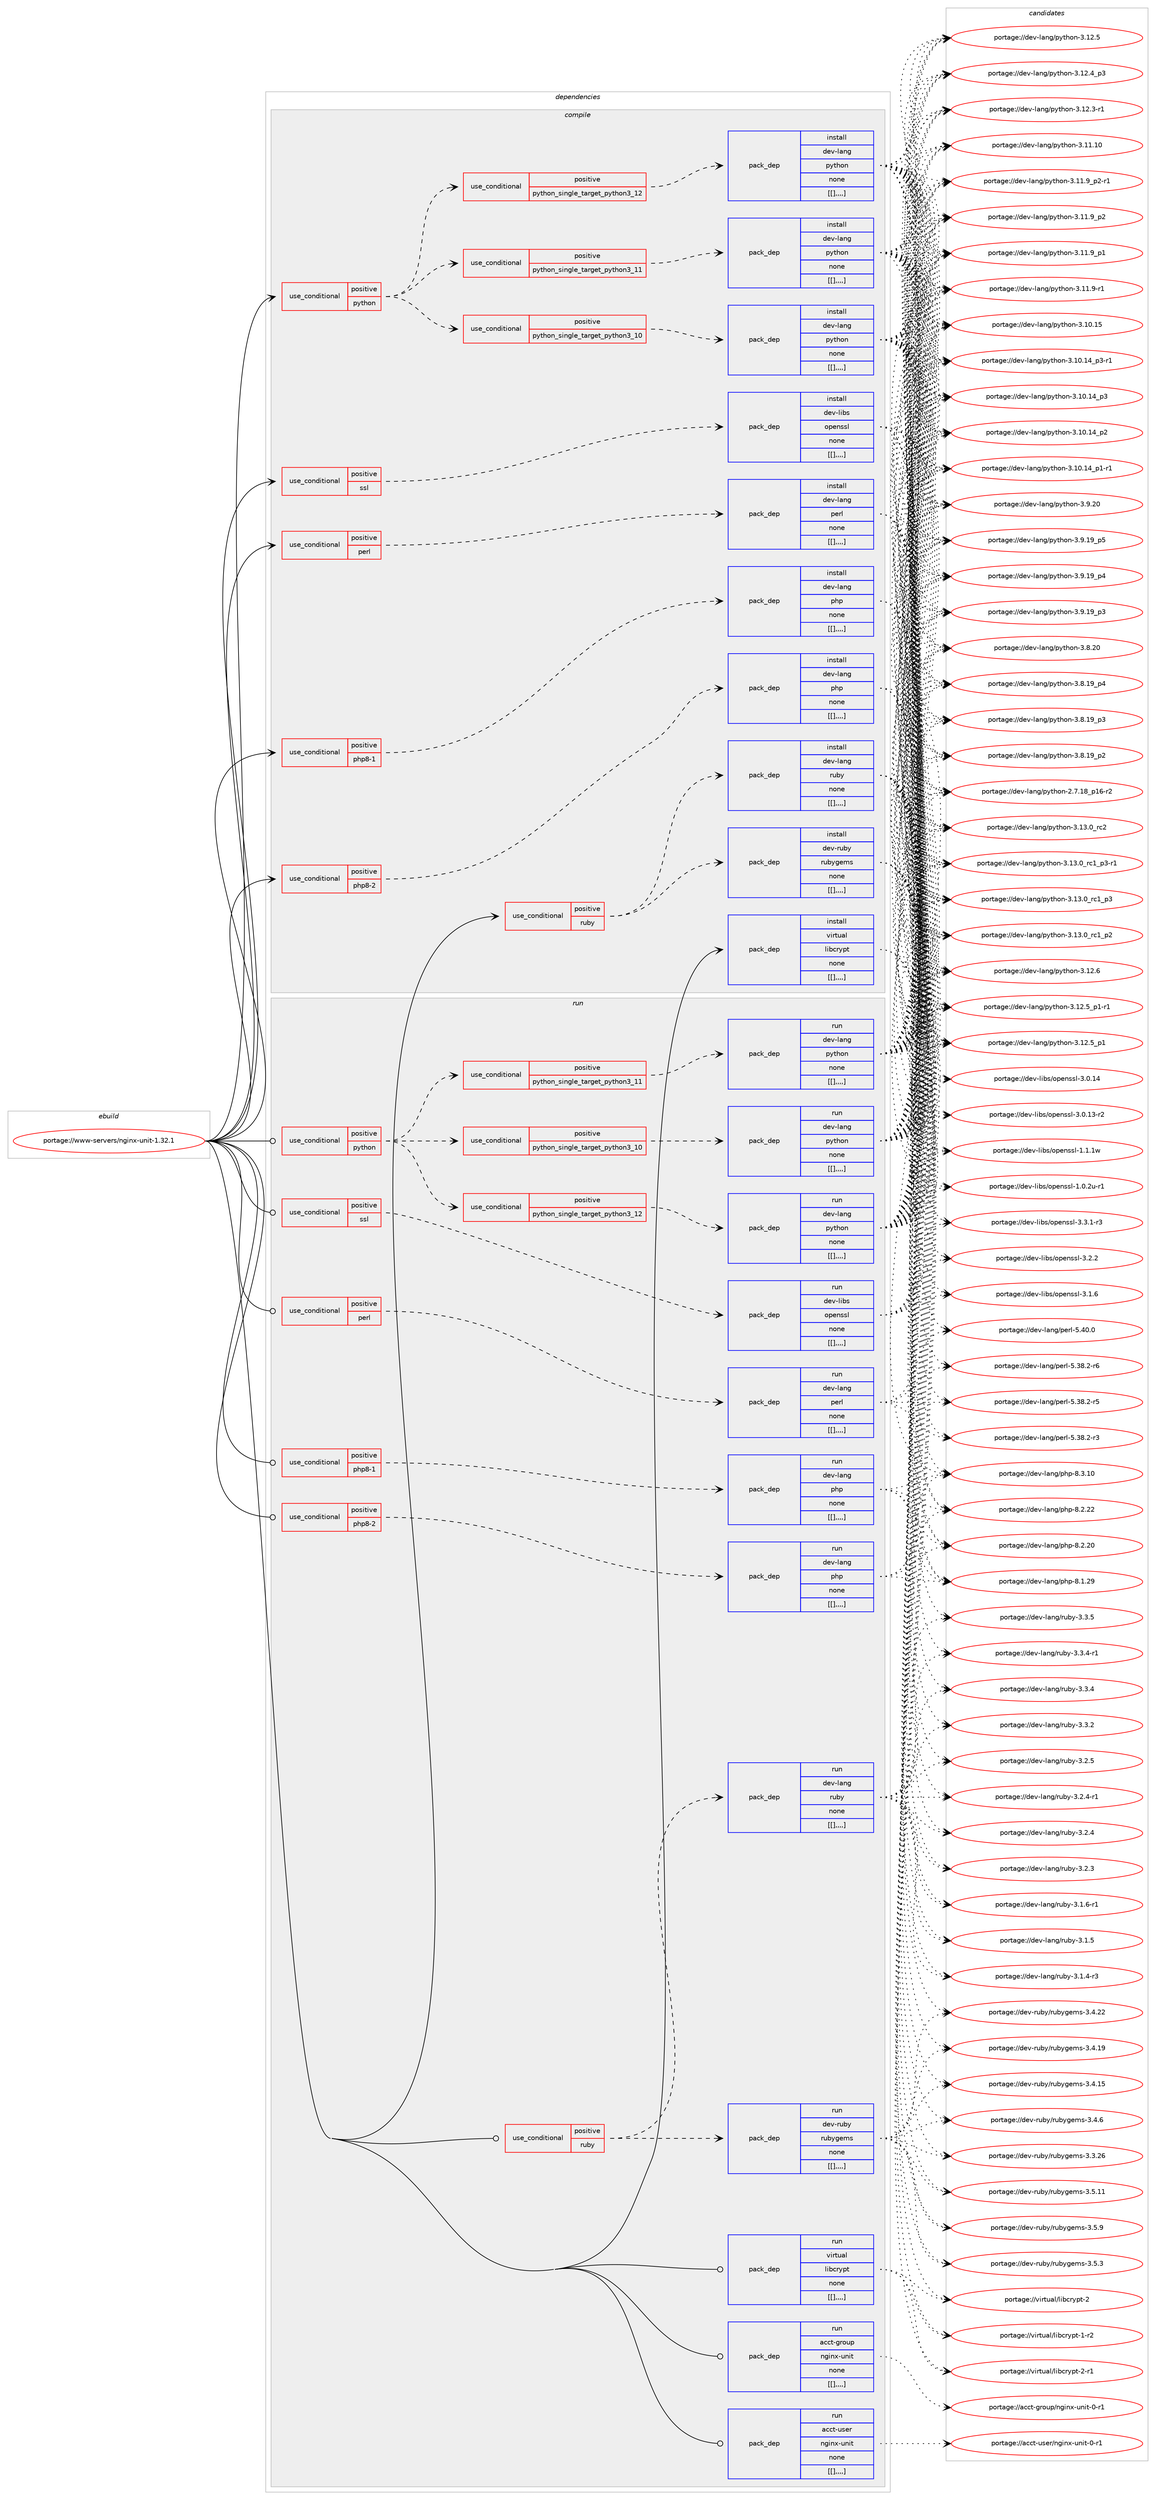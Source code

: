 digraph prolog {

# *************
# Graph options
# *************

newrank=true;
concentrate=true;
compound=true;
graph [rankdir=LR,fontname=Helvetica,fontsize=10,ranksep=1.5];#, ranksep=2.5, nodesep=0.2];
edge  [arrowhead=vee];
node  [fontname=Helvetica,fontsize=10];

# **********
# The ebuild
# **********

subgraph cluster_leftcol {
color=gray;
label=<<i>ebuild</i>>;
id [label="portage://www-servers/nginx-unit-1.32.1", color=red, width=4, href="../www-servers/nginx-unit-1.32.1.svg"];
}

# ****************
# The dependencies
# ****************

subgraph cluster_midcol {
color=gray;
label=<<i>dependencies</i>>;
subgraph cluster_compile {
fillcolor="#eeeeee";
style=filled;
label=<<i>compile</i>>;
subgraph cond125979 {
dependency472955 [label=<<TABLE BORDER="0" CELLBORDER="1" CELLSPACING="0" CELLPADDING="4"><TR><TD ROWSPAN="3" CELLPADDING="10">use_conditional</TD></TR><TR><TD>positive</TD></TR><TR><TD>perl</TD></TR></TABLE>>, shape=none, color=red];
subgraph pack343470 {
dependency472956 [label=<<TABLE BORDER="0" CELLBORDER="1" CELLSPACING="0" CELLPADDING="4" WIDTH="220"><TR><TD ROWSPAN="6" CELLPADDING="30">pack_dep</TD></TR><TR><TD WIDTH="110">install</TD></TR><TR><TD>dev-lang</TD></TR><TR><TD>perl</TD></TR><TR><TD>none</TD></TR><TR><TD>[[],,,,]</TD></TR></TABLE>>, shape=none, color=blue];
}
dependency472955:e -> dependency472956:w [weight=20,style="dashed",arrowhead="vee"];
}
id:e -> dependency472955:w [weight=20,style="solid",arrowhead="vee"];
subgraph cond125980 {
dependency472957 [label=<<TABLE BORDER="0" CELLBORDER="1" CELLSPACING="0" CELLPADDING="4"><TR><TD ROWSPAN="3" CELLPADDING="10">use_conditional</TD></TR><TR><TD>positive</TD></TR><TR><TD>php8-1</TD></TR></TABLE>>, shape=none, color=red];
subgraph pack343471 {
dependency472958 [label=<<TABLE BORDER="0" CELLBORDER="1" CELLSPACING="0" CELLPADDING="4" WIDTH="220"><TR><TD ROWSPAN="6" CELLPADDING="30">pack_dep</TD></TR><TR><TD WIDTH="110">install</TD></TR><TR><TD>dev-lang</TD></TR><TR><TD>php</TD></TR><TR><TD>none</TD></TR><TR><TD>[[],,,,]</TD></TR></TABLE>>, shape=none, color=blue];
}
dependency472957:e -> dependency472958:w [weight=20,style="dashed",arrowhead="vee"];
}
id:e -> dependency472957:w [weight=20,style="solid",arrowhead="vee"];
subgraph cond125981 {
dependency472959 [label=<<TABLE BORDER="0" CELLBORDER="1" CELLSPACING="0" CELLPADDING="4"><TR><TD ROWSPAN="3" CELLPADDING="10">use_conditional</TD></TR><TR><TD>positive</TD></TR><TR><TD>php8-2</TD></TR></TABLE>>, shape=none, color=red];
subgraph pack343472 {
dependency472960 [label=<<TABLE BORDER="0" CELLBORDER="1" CELLSPACING="0" CELLPADDING="4" WIDTH="220"><TR><TD ROWSPAN="6" CELLPADDING="30">pack_dep</TD></TR><TR><TD WIDTH="110">install</TD></TR><TR><TD>dev-lang</TD></TR><TR><TD>php</TD></TR><TR><TD>none</TD></TR><TR><TD>[[],,,,]</TD></TR></TABLE>>, shape=none, color=blue];
}
dependency472959:e -> dependency472960:w [weight=20,style="dashed",arrowhead="vee"];
}
id:e -> dependency472959:w [weight=20,style="solid",arrowhead="vee"];
subgraph cond125982 {
dependency472961 [label=<<TABLE BORDER="0" CELLBORDER="1" CELLSPACING="0" CELLPADDING="4"><TR><TD ROWSPAN="3" CELLPADDING="10">use_conditional</TD></TR><TR><TD>positive</TD></TR><TR><TD>python</TD></TR></TABLE>>, shape=none, color=red];
subgraph cond125983 {
dependency472962 [label=<<TABLE BORDER="0" CELLBORDER="1" CELLSPACING="0" CELLPADDING="4"><TR><TD ROWSPAN="3" CELLPADDING="10">use_conditional</TD></TR><TR><TD>positive</TD></TR><TR><TD>python_single_target_python3_10</TD></TR></TABLE>>, shape=none, color=red];
subgraph pack343473 {
dependency472963 [label=<<TABLE BORDER="0" CELLBORDER="1" CELLSPACING="0" CELLPADDING="4" WIDTH="220"><TR><TD ROWSPAN="6" CELLPADDING="30">pack_dep</TD></TR><TR><TD WIDTH="110">install</TD></TR><TR><TD>dev-lang</TD></TR><TR><TD>python</TD></TR><TR><TD>none</TD></TR><TR><TD>[[],,,,]</TD></TR></TABLE>>, shape=none, color=blue];
}
dependency472962:e -> dependency472963:w [weight=20,style="dashed",arrowhead="vee"];
}
dependency472961:e -> dependency472962:w [weight=20,style="dashed",arrowhead="vee"];
subgraph cond125984 {
dependency472964 [label=<<TABLE BORDER="0" CELLBORDER="1" CELLSPACING="0" CELLPADDING="4"><TR><TD ROWSPAN="3" CELLPADDING="10">use_conditional</TD></TR><TR><TD>positive</TD></TR><TR><TD>python_single_target_python3_11</TD></TR></TABLE>>, shape=none, color=red];
subgraph pack343474 {
dependency472965 [label=<<TABLE BORDER="0" CELLBORDER="1" CELLSPACING="0" CELLPADDING="4" WIDTH="220"><TR><TD ROWSPAN="6" CELLPADDING="30">pack_dep</TD></TR><TR><TD WIDTH="110">install</TD></TR><TR><TD>dev-lang</TD></TR><TR><TD>python</TD></TR><TR><TD>none</TD></TR><TR><TD>[[],,,,]</TD></TR></TABLE>>, shape=none, color=blue];
}
dependency472964:e -> dependency472965:w [weight=20,style="dashed",arrowhead="vee"];
}
dependency472961:e -> dependency472964:w [weight=20,style="dashed",arrowhead="vee"];
subgraph cond125985 {
dependency472966 [label=<<TABLE BORDER="0" CELLBORDER="1" CELLSPACING="0" CELLPADDING="4"><TR><TD ROWSPAN="3" CELLPADDING="10">use_conditional</TD></TR><TR><TD>positive</TD></TR><TR><TD>python_single_target_python3_12</TD></TR></TABLE>>, shape=none, color=red];
subgraph pack343475 {
dependency472967 [label=<<TABLE BORDER="0" CELLBORDER="1" CELLSPACING="0" CELLPADDING="4" WIDTH="220"><TR><TD ROWSPAN="6" CELLPADDING="30">pack_dep</TD></TR><TR><TD WIDTH="110">install</TD></TR><TR><TD>dev-lang</TD></TR><TR><TD>python</TD></TR><TR><TD>none</TD></TR><TR><TD>[[],,,,]</TD></TR></TABLE>>, shape=none, color=blue];
}
dependency472966:e -> dependency472967:w [weight=20,style="dashed",arrowhead="vee"];
}
dependency472961:e -> dependency472966:w [weight=20,style="dashed",arrowhead="vee"];
}
id:e -> dependency472961:w [weight=20,style="solid",arrowhead="vee"];
subgraph cond125986 {
dependency472968 [label=<<TABLE BORDER="0" CELLBORDER="1" CELLSPACING="0" CELLPADDING="4"><TR><TD ROWSPAN="3" CELLPADDING="10">use_conditional</TD></TR><TR><TD>positive</TD></TR><TR><TD>ruby</TD></TR></TABLE>>, shape=none, color=red];
subgraph pack343476 {
dependency472969 [label=<<TABLE BORDER="0" CELLBORDER="1" CELLSPACING="0" CELLPADDING="4" WIDTH="220"><TR><TD ROWSPAN="6" CELLPADDING="30">pack_dep</TD></TR><TR><TD WIDTH="110">install</TD></TR><TR><TD>dev-lang</TD></TR><TR><TD>ruby</TD></TR><TR><TD>none</TD></TR><TR><TD>[[],,,,]</TD></TR></TABLE>>, shape=none, color=blue];
}
dependency472968:e -> dependency472969:w [weight=20,style="dashed",arrowhead="vee"];
subgraph pack343477 {
dependency472970 [label=<<TABLE BORDER="0" CELLBORDER="1" CELLSPACING="0" CELLPADDING="4" WIDTH="220"><TR><TD ROWSPAN="6" CELLPADDING="30">pack_dep</TD></TR><TR><TD WIDTH="110">install</TD></TR><TR><TD>dev-ruby</TD></TR><TR><TD>rubygems</TD></TR><TR><TD>none</TD></TR><TR><TD>[[],,,,]</TD></TR></TABLE>>, shape=none, color=blue];
}
dependency472968:e -> dependency472970:w [weight=20,style="dashed",arrowhead="vee"];
}
id:e -> dependency472968:w [weight=20,style="solid",arrowhead="vee"];
subgraph cond125987 {
dependency472971 [label=<<TABLE BORDER="0" CELLBORDER="1" CELLSPACING="0" CELLPADDING="4"><TR><TD ROWSPAN="3" CELLPADDING="10">use_conditional</TD></TR><TR><TD>positive</TD></TR><TR><TD>ssl</TD></TR></TABLE>>, shape=none, color=red];
subgraph pack343478 {
dependency472972 [label=<<TABLE BORDER="0" CELLBORDER="1" CELLSPACING="0" CELLPADDING="4" WIDTH="220"><TR><TD ROWSPAN="6" CELLPADDING="30">pack_dep</TD></TR><TR><TD WIDTH="110">install</TD></TR><TR><TD>dev-libs</TD></TR><TR><TD>openssl</TD></TR><TR><TD>none</TD></TR><TR><TD>[[],,,,]</TD></TR></TABLE>>, shape=none, color=blue];
}
dependency472971:e -> dependency472972:w [weight=20,style="dashed",arrowhead="vee"];
}
id:e -> dependency472971:w [weight=20,style="solid",arrowhead="vee"];
subgraph pack343479 {
dependency472973 [label=<<TABLE BORDER="0" CELLBORDER="1" CELLSPACING="0" CELLPADDING="4" WIDTH="220"><TR><TD ROWSPAN="6" CELLPADDING="30">pack_dep</TD></TR><TR><TD WIDTH="110">install</TD></TR><TR><TD>virtual</TD></TR><TR><TD>libcrypt</TD></TR><TR><TD>none</TD></TR><TR><TD>[[],,,,]</TD></TR></TABLE>>, shape=none, color=blue];
}
id:e -> dependency472973:w [weight=20,style="solid",arrowhead="vee"];
}
subgraph cluster_compileandrun {
fillcolor="#eeeeee";
style=filled;
label=<<i>compile and run</i>>;
}
subgraph cluster_run {
fillcolor="#eeeeee";
style=filled;
label=<<i>run</i>>;
subgraph cond125988 {
dependency472974 [label=<<TABLE BORDER="0" CELLBORDER="1" CELLSPACING="0" CELLPADDING="4"><TR><TD ROWSPAN="3" CELLPADDING="10">use_conditional</TD></TR><TR><TD>positive</TD></TR><TR><TD>perl</TD></TR></TABLE>>, shape=none, color=red];
subgraph pack343480 {
dependency472975 [label=<<TABLE BORDER="0" CELLBORDER="1" CELLSPACING="0" CELLPADDING="4" WIDTH="220"><TR><TD ROWSPAN="6" CELLPADDING="30">pack_dep</TD></TR><TR><TD WIDTH="110">run</TD></TR><TR><TD>dev-lang</TD></TR><TR><TD>perl</TD></TR><TR><TD>none</TD></TR><TR><TD>[[],,,,]</TD></TR></TABLE>>, shape=none, color=blue];
}
dependency472974:e -> dependency472975:w [weight=20,style="dashed",arrowhead="vee"];
}
id:e -> dependency472974:w [weight=20,style="solid",arrowhead="odot"];
subgraph cond125989 {
dependency472976 [label=<<TABLE BORDER="0" CELLBORDER="1" CELLSPACING="0" CELLPADDING="4"><TR><TD ROWSPAN="3" CELLPADDING="10">use_conditional</TD></TR><TR><TD>positive</TD></TR><TR><TD>php8-1</TD></TR></TABLE>>, shape=none, color=red];
subgraph pack343481 {
dependency472977 [label=<<TABLE BORDER="0" CELLBORDER="1" CELLSPACING="0" CELLPADDING="4" WIDTH="220"><TR><TD ROWSPAN="6" CELLPADDING="30">pack_dep</TD></TR><TR><TD WIDTH="110">run</TD></TR><TR><TD>dev-lang</TD></TR><TR><TD>php</TD></TR><TR><TD>none</TD></TR><TR><TD>[[],,,,]</TD></TR></TABLE>>, shape=none, color=blue];
}
dependency472976:e -> dependency472977:w [weight=20,style="dashed",arrowhead="vee"];
}
id:e -> dependency472976:w [weight=20,style="solid",arrowhead="odot"];
subgraph cond125990 {
dependency472978 [label=<<TABLE BORDER="0" CELLBORDER="1" CELLSPACING="0" CELLPADDING="4"><TR><TD ROWSPAN="3" CELLPADDING="10">use_conditional</TD></TR><TR><TD>positive</TD></TR><TR><TD>php8-2</TD></TR></TABLE>>, shape=none, color=red];
subgraph pack343482 {
dependency472979 [label=<<TABLE BORDER="0" CELLBORDER="1" CELLSPACING="0" CELLPADDING="4" WIDTH="220"><TR><TD ROWSPAN="6" CELLPADDING="30">pack_dep</TD></TR><TR><TD WIDTH="110">run</TD></TR><TR><TD>dev-lang</TD></TR><TR><TD>php</TD></TR><TR><TD>none</TD></TR><TR><TD>[[],,,,]</TD></TR></TABLE>>, shape=none, color=blue];
}
dependency472978:e -> dependency472979:w [weight=20,style="dashed",arrowhead="vee"];
}
id:e -> dependency472978:w [weight=20,style="solid",arrowhead="odot"];
subgraph cond125991 {
dependency472980 [label=<<TABLE BORDER="0" CELLBORDER="1" CELLSPACING="0" CELLPADDING="4"><TR><TD ROWSPAN="3" CELLPADDING="10">use_conditional</TD></TR><TR><TD>positive</TD></TR><TR><TD>python</TD></TR></TABLE>>, shape=none, color=red];
subgraph cond125992 {
dependency472981 [label=<<TABLE BORDER="0" CELLBORDER="1" CELLSPACING="0" CELLPADDING="4"><TR><TD ROWSPAN="3" CELLPADDING="10">use_conditional</TD></TR><TR><TD>positive</TD></TR><TR><TD>python_single_target_python3_10</TD></TR></TABLE>>, shape=none, color=red];
subgraph pack343483 {
dependency472982 [label=<<TABLE BORDER="0" CELLBORDER="1" CELLSPACING="0" CELLPADDING="4" WIDTH="220"><TR><TD ROWSPAN="6" CELLPADDING="30">pack_dep</TD></TR><TR><TD WIDTH="110">run</TD></TR><TR><TD>dev-lang</TD></TR><TR><TD>python</TD></TR><TR><TD>none</TD></TR><TR><TD>[[],,,,]</TD></TR></TABLE>>, shape=none, color=blue];
}
dependency472981:e -> dependency472982:w [weight=20,style="dashed",arrowhead="vee"];
}
dependency472980:e -> dependency472981:w [weight=20,style="dashed",arrowhead="vee"];
subgraph cond125993 {
dependency472983 [label=<<TABLE BORDER="0" CELLBORDER="1" CELLSPACING="0" CELLPADDING="4"><TR><TD ROWSPAN="3" CELLPADDING="10">use_conditional</TD></TR><TR><TD>positive</TD></TR><TR><TD>python_single_target_python3_11</TD></TR></TABLE>>, shape=none, color=red];
subgraph pack343484 {
dependency472984 [label=<<TABLE BORDER="0" CELLBORDER="1" CELLSPACING="0" CELLPADDING="4" WIDTH="220"><TR><TD ROWSPAN="6" CELLPADDING="30">pack_dep</TD></TR><TR><TD WIDTH="110">run</TD></TR><TR><TD>dev-lang</TD></TR><TR><TD>python</TD></TR><TR><TD>none</TD></TR><TR><TD>[[],,,,]</TD></TR></TABLE>>, shape=none, color=blue];
}
dependency472983:e -> dependency472984:w [weight=20,style="dashed",arrowhead="vee"];
}
dependency472980:e -> dependency472983:w [weight=20,style="dashed",arrowhead="vee"];
subgraph cond125994 {
dependency472985 [label=<<TABLE BORDER="0" CELLBORDER="1" CELLSPACING="0" CELLPADDING="4"><TR><TD ROWSPAN="3" CELLPADDING="10">use_conditional</TD></TR><TR><TD>positive</TD></TR><TR><TD>python_single_target_python3_12</TD></TR></TABLE>>, shape=none, color=red];
subgraph pack343485 {
dependency472986 [label=<<TABLE BORDER="0" CELLBORDER="1" CELLSPACING="0" CELLPADDING="4" WIDTH="220"><TR><TD ROWSPAN="6" CELLPADDING="30">pack_dep</TD></TR><TR><TD WIDTH="110">run</TD></TR><TR><TD>dev-lang</TD></TR><TR><TD>python</TD></TR><TR><TD>none</TD></TR><TR><TD>[[],,,,]</TD></TR></TABLE>>, shape=none, color=blue];
}
dependency472985:e -> dependency472986:w [weight=20,style="dashed",arrowhead="vee"];
}
dependency472980:e -> dependency472985:w [weight=20,style="dashed",arrowhead="vee"];
}
id:e -> dependency472980:w [weight=20,style="solid",arrowhead="odot"];
subgraph cond125995 {
dependency472987 [label=<<TABLE BORDER="0" CELLBORDER="1" CELLSPACING="0" CELLPADDING="4"><TR><TD ROWSPAN="3" CELLPADDING="10">use_conditional</TD></TR><TR><TD>positive</TD></TR><TR><TD>ruby</TD></TR></TABLE>>, shape=none, color=red];
subgraph pack343486 {
dependency472988 [label=<<TABLE BORDER="0" CELLBORDER="1" CELLSPACING="0" CELLPADDING="4" WIDTH="220"><TR><TD ROWSPAN="6" CELLPADDING="30">pack_dep</TD></TR><TR><TD WIDTH="110">run</TD></TR><TR><TD>dev-lang</TD></TR><TR><TD>ruby</TD></TR><TR><TD>none</TD></TR><TR><TD>[[],,,,]</TD></TR></TABLE>>, shape=none, color=blue];
}
dependency472987:e -> dependency472988:w [weight=20,style="dashed",arrowhead="vee"];
subgraph pack343487 {
dependency472989 [label=<<TABLE BORDER="0" CELLBORDER="1" CELLSPACING="0" CELLPADDING="4" WIDTH="220"><TR><TD ROWSPAN="6" CELLPADDING="30">pack_dep</TD></TR><TR><TD WIDTH="110">run</TD></TR><TR><TD>dev-ruby</TD></TR><TR><TD>rubygems</TD></TR><TR><TD>none</TD></TR><TR><TD>[[],,,,]</TD></TR></TABLE>>, shape=none, color=blue];
}
dependency472987:e -> dependency472989:w [weight=20,style="dashed",arrowhead="vee"];
}
id:e -> dependency472987:w [weight=20,style="solid",arrowhead="odot"];
subgraph cond125996 {
dependency472990 [label=<<TABLE BORDER="0" CELLBORDER="1" CELLSPACING="0" CELLPADDING="4"><TR><TD ROWSPAN="3" CELLPADDING="10">use_conditional</TD></TR><TR><TD>positive</TD></TR><TR><TD>ssl</TD></TR></TABLE>>, shape=none, color=red];
subgraph pack343488 {
dependency472991 [label=<<TABLE BORDER="0" CELLBORDER="1" CELLSPACING="0" CELLPADDING="4" WIDTH="220"><TR><TD ROWSPAN="6" CELLPADDING="30">pack_dep</TD></TR><TR><TD WIDTH="110">run</TD></TR><TR><TD>dev-libs</TD></TR><TR><TD>openssl</TD></TR><TR><TD>none</TD></TR><TR><TD>[[],,,,]</TD></TR></TABLE>>, shape=none, color=blue];
}
dependency472990:e -> dependency472991:w [weight=20,style="dashed",arrowhead="vee"];
}
id:e -> dependency472990:w [weight=20,style="solid",arrowhead="odot"];
subgraph pack343489 {
dependency472992 [label=<<TABLE BORDER="0" CELLBORDER="1" CELLSPACING="0" CELLPADDING="4" WIDTH="220"><TR><TD ROWSPAN="6" CELLPADDING="30">pack_dep</TD></TR><TR><TD WIDTH="110">run</TD></TR><TR><TD>acct-group</TD></TR><TR><TD>nginx-unit</TD></TR><TR><TD>none</TD></TR><TR><TD>[[],,,,]</TD></TR></TABLE>>, shape=none, color=blue];
}
id:e -> dependency472992:w [weight=20,style="solid",arrowhead="odot"];
subgraph pack343490 {
dependency472993 [label=<<TABLE BORDER="0" CELLBORDER="1" CELLSPACING="0" CELLPADDING="4" WIDTH="220"><TR><TD ROWSPAN="6" CELLPADDING="30">pack_dep</TD></TR><TR><TD WIDTH="110">run</TD></TR><TR><TD>acct-user</TD></TR><TR><TD>nginx-unit</TD></TR><TR><TD>none</TD></TR><TR><TD>[[],,,,]</TD></TR></TABLE>>, shape=none, color=blue];
}
id:e -> dependency472993:w [weight=20,style="solid",arrowhead="odot"];
subgraph pack343491 {
dependency472994 [label=<<TABLE BORDER="0" CELLBORDER="1" CELLSPACING="0" CELLPADDING="4" WIDTH="220"><TR><TD ROWSPAN="6" CELLPADDING="30">pack_dep</TD></TR><TR><TD WIDTH="110">run</TD></TR><TR><TD>virtual</TD></TR><TR><TD>libcrypt</TD></TR><TR><TD>none</TD></TR><TR><TD>[[],,,,]</TD></TR></TABLE>>, shape=none, color=blue];
}
id:e -> dependency472994:w [weight=20,style="solid",arrowhead="odot"];
}
}

# **************
# The candidates
# **************

subgraph cluster_choices {
rank=same;
color=gray;
label=<<i>candidates</i>>;

subgraph choice343470 {
color=black;
nodesep=1;
choice10010111845108971101034711210111410845534652484648 [label="portage://dev-lang/perl-5.40.0", color=red, width=4,href="../dev-lang/perl-5.40.0.svg"];
choice100101118451089711010347112101114108455346515646504511454 [label="portage://dev-lang/perl-5.38.2-r6", color=red, width=4,href="../dev-lang/perl-5.38.2-r6.svg"];
choice100101118451089711010347112101114108455346515646504511453 [label="portage://dev-lang/perl-5.38.2-r5", color=red, width=4,href="../dev-lang/perl-5.38.2-r5.svg"];
choice100101118451089711010347112101114108455346515646504511451 [label="portage://dev-lang/perl-5.38.2-r3", color=red, width=4,href="../dev-lang/perl-5.38.2-r3.svg"];
dependency472956:e -> choice10010111845108971101034711210111410845534652484648:w [style=dotted,weight="100"];
dependency472956:e -> choice100101118451089711010347112101114108455346515646504511454:w [style=dotted,weight="100"];
dependency472956:e -> choice100101118451089711010347112101114108455346515646504511453:w [style=dotted,weight="100"];
dependency472956:e -> choice100101118451089711010347112101114108455346515646504511451:w [style=dotted,weight="100"];
}
subgraph choice343471 {
color=black;
nodesep=1;
choice10010111845108971101034711210411245564651464948 [label="portage://dev-lang/php-8.3.10", color=red, width=4,href="../dev-lang/php-8.3.10.svg"];
choice10010111845108971101034711210411245564650465050 [label="portage://dev-lang/php-8.2.22", color=red, width=4,href="../dev-lang/php-8.2.22.svg"];
choice10010111845108971101034711210411245564650465048 [label="portage://dev-lang/php-8.2.20", color=red, width=4,href="../dev-lang/php-8.2.20.svg"];
choice10010111845108971101034711210411245564649465057 [label="portage://dev-lang/php-8.1.29", color=red, width=4,href="../dev-lang/php-8.1.29.svg"];
dependency472958:e -> choice10010111845108971101034711210411245564651464948:w [style=dotted,weight="100"];
dependency472958:e -> choice10010111845108971101034711210411245564650465050:w [style=dotted,weight="100"];
dependency472958:e -> choice10010111845108971101034711210411245564650465048:w [style=dotted,weight="100"];
dependency472958:e -> choice10010111845108971101034711210411245564649465057:w [style=dotted,weight="100"];
}
subgraph choice343472 {
color=black;
nodesep=1;
choice10010111845108971101034711210411245564651464948 [label="portage://dev-lang/php-8.3.10", color=red, width=4,href="../dev-lang/php-8.3.10.svg"];
choice10010111845108971101034711210411245564650465050 [label="portage://dev-lang/php-8.2.22", color=red, width=4,href="../dev-lang/php-8.2.22.svg"];
choice10010111845108971101034711210411245564650465048 [label="portage://dev-lang/php-8.2.20", color=red, width=4,href="../dev-lang/php-8.2.20.svg"];
choice10010111845108971101034711210411245564649465057 [label="portage://dev-lang/php-8.1.29", color=red, width=4,href="../dev-lang/php-8.1.29.svg"];
dependency472960:e -> choice10010111845108971101034711210411245564651464948:w [style=dotted,weight="100"];
dependency472960:e -> choice10010111845108971101034711210411245564650465050:w [style=dotted,weight="100"];
dependency472960:e -> choice10010111845108971101034711210411245564650465048:w [style=dotted,weight="100"];
dependency472960:e -> choice10010111845108971101034711210411245564649465057:w [style=dotted,weight="100"];
}
subgraph choice343473 {
color=black;
nodesep=1;
choice10010111845108971101034711212111610411111045514649514648951149950 [label="portage://dev-lang/python-3.13.0_rc2", color=red, width=4,href="../dev-lang/python-3.13.0_rc2.svg"];
choice1001011184510897110103471121211161041111104551464951464895114994995112514511449 [label="portage://dev-lang/python-3.13.0_rc1_p3-r1", color=red, width=4,href="../dev-lang/python-3.13.0_rc1_p3-r1.svg"];
choice100101118451089711010347112121116104111110455146495146489511499499511251 [label="portage://dev-lang/python-3.13.0_rc1_p3", color=red, width=4,href="../dev-lang/python-3.13.0_rc1_p3.svg"];
choice100101118451089711010347112121116104111110455146495146489511499499511250 [label="portage://dev-lang/python-3.13.0_rc1_p2", color=red, width=4,href="../dev-lang/python-3.13.0_rc1_p2.svg"];
choice10010111845108971101034711212111610411111045514649504654 [label="portage://dev-lang/python-3.12.6", color=red, width=4,href="../dev-lang/python-3.12.6.svg"];
choice1001011184510897110103471121211161041111104551464950465395112494511449 [label="portage://dev-lang/python-3.12.5_p1-r1", color=red, width=4,href="../dev-lang/python-3.12.5_p1-r1.svg"];
choice100101118451089711010347112121116104111110455146495046539511249 [label="portage://dev-lang/python-3.12.5_p1", color=red, width=4,href="../dev-lang/python-3.12.5_p1.svg"];
choice10010111845108971101034711212111610411111045514649504653 [label="portage://dev-lang/python-3.12.5", color=red, width=4,href="../dev-lang/python-3.12.5.svg"];
choice100101118451089711010347112121116104111110455146495046529511251 [label="portage://dev-lang/python-3.12.4_p3", color=red, width=4,href="../dev-lang/python-3.12.4_p3.svg"];
choice100101118451089711010347112121116104111110455146495046514511449 [label="portage://dev-lang/python-3.12.3-r1", color=red, width=4,href="../dev-lang/python-3.12.3-r1.svg"];
choice1001011184510897110103471121211161041111104551464949464948 [label="portage://dev-lang/python-3.11.10", color=red, width=4,href="../dev-lang/python-3.11.10.svg"];
choice1001011184510897110103471121211161041111104551464949465795112504511449 [label="portage://dev-lang/python-3.11.9_p2-r1", color=red, width=4,href="../dev-lang/python-3.11.9_p2-r1.svg"];
choice100101118451089711010347112121116104111110455146494946579511250 [label="portage://dev-lang/python-3.11.9_p2", color=red, width=4,href="../dev-lang/python-3.11.9_p2.svg"];
choice100101118451089711010347112121116104111110455146494946579511249 [label="portage://dev-lang/python-3.11.9_p1", color=red, width=4,href="../dev-lang/python-3.11.9_p1.svg"];
choice100101118451089711010347112121116104111110455146494946574511449 [label="portage://dev-lang/python-3.11.9-r1", color=red, width=4,href="../dev-lang/python-3.11.9-r1.svg"];
choice1001011184510897110103471121211161041111104551464948464953 [label="portage://dev-lang/python-3.10.15", color=red, width=4,href="../dev-lang/python-3.10.15.svg"];
choice100101118451089711010347112121116104111110455146494846495295112514511449 [label="portage://dev-lang/python-3.10.14_p3-r1", color=red, width=4,href="../dev-lang/python-3.10.14_p3-r1.svg"];
choice10010111845108971101034711212111610411111045514649484649529511251 [label="portage://dev-lang/python-3.10.14_p3", color=red, width=4,href="../dev-lang/python-3.10.14_p3.svg"];
choice10010111845108971101034711212111610411111045514649484649529511250 [label="portage://dev-lang/python-3.10.14_p2", color=red, width=4,href="../dev-lang/python-3.10.14_p2.svg"];
choice100101118451089711010347112121116104111110455146494846495295112494511449 [label="portage://dev-lang/python-3.10.14_p1-r1", color=red, width=4,href="../dev-lang/python-3.10.14_p1-r1.svg"];
choice10010111845108971101034711212111610411111045514657465048 [label="portage://dev-lang/python-3.9.20", color=red, width=4,href="../dev-lang/python-3.9.20.svg"];
choice100101118451089711010347112121116104111110455146574649579511253 [label="portage://dev-lang/python-3.9.19_p5", color=red, width=4,href="../dev-lang/python-3.9.19_p5.svg"];
choice100101118451089711010347112121116104111110455146574649579511252 [label="portage://dev-lang/python-3.9.19_p4", color=red, width=4,href="../dev-lang/python-3.9.19_p4.svg"];
choice100101118451089711010347112121116104111110455146574649579511251 [label="portage://dev-lang/python-3.9.19_p3", color=red, width=4,href="../dev-lang/python-3.9.19_p3.svg"];
choice10010111845108971101034711212111610411111045514656465048 [label="portage://dev-lang/python-3.8.20", color=red, width=4,href="../dev-lang/python-3.8.20.svg"];
choice100101118451089711010347112121116104111110455146564649579511252 [label="portage://dev-lang/python-3.8.19_p4", color=red, width=4,href="../dev-lang/python-3.8.19_p4.svg"];
choice100101118451089711010347112121116104111110455146564649579511251 [label="portage://dev-lang/python-3.8.19_p3", color=red, width=4,href="../dev-lang/python-3.8.19_p3.svg"];
choice100101118451089711010347112121116104111110455146564649579511250 [label="portage://dev-lang/python-3.8.19_p2", color=red, width=4,href="../dev-lang/python-3.8.19_p2.svg"];
choice100101118451089711010347112121116104111110455046554649569511249544511450 [label="portage://dev-lang/python-2.7.18_p16-r2", color=red, width=4,href="../dev-lang/python-2.7.18_p16-r2.svg"];
dependency472963:e -> choice10010111845108971101034711212111610411111045514649514648951149950:w [style=dotted,weight="100"];
dependency472963:e -> choice1001011184510897110103471121211161041111104551464951464895114994995112514511449:w [style=dotted,weight="100"];
dependency472963:e -> choice100101118451089711010347112121116104111110455146495146489511499499511251:w [style=dotted,weight="100"];
dependency472963:e -> choice100101118451089711010347112121116104111110455146495146489511499499511250:w [style=dotted,weight="100"];
dependency472963:e -> choice10010111845108971101034711212111610411111045514649504654:w [style=dotted,weight="100"];
dependency472963:e -> choice1001011184510897110103471121211161041111104551464950465395112494511449:w [style=dotted,weight="100"];
dependency472963:e -> choice100101118451089711010347112121116104111110455146495046539511249:w [style=dotted,weight="100"];
dependency472963:e -> choice10010111845108971101034711212111610411111045514649504653:w [style=dotted,weight="100"];
dependency472963:e -> choice100101118451089711010347112121116104111110455146495046529511251:w [style=dotted,weight="100"];
dependency472963:e -> choice100101118451089711010347112121116104111110455146495046514511449:w [style=dotted,weight="100"];
dependency472963:e -> choice1001011184510897110103471121211161041111104551464949464948:w [style=dotted,weight="100"];
dependency472963:e -> choice1001011184510897110103471121211161041111104551464949465795112504511449:w [style=dotted,weight="100"];
dependency472963:e -> choice100101118451089711010347112121116104111110455146494946579511250:w [style=dotted,weight="100"];
dependency472963:e -> choice100101118451089711010347112121116104111110455146494946579511249:w [style=dotted,weight="100"];
dependency472963:e -> choice100101118451089711010347112121116104111110455146494946574511449:w [style=dotted,weight="100"];
dependency472963:e -> choice1001011184510897110103471121211161041111104551464948464953:w [style=dotted,weight="100"];
dependency472963:e -> choice100101118451089711010347112121116104111110455146494846495295112514511449:w [style=dotted,weight="100"];
dependency472963:e -> choice10010111845108971101034711212111610411111045514649484649529511251:w [style=dotted,weight="100"];
dependency472963:e -> choice10010111845108971101034711212111610411111045514649484649529511250:w [style=dotted,weight="100"];
dependency472963:e -> choice100101118451089711010347112121116104111110455146494846495295112494511449:w [style=dotted,weight="100"];
dependency472963:e -> choice10010111845108971101034711212111610411111045514657465048:w [style=dotted,weight="100"];
dependency472963:e -> choice100101118451089711010347112121116104111110455146574649579511253:w [style=dotted,weight="100"];
dependency472963:e -> choice100101118451089711010347112121116104111110455146574649579511252:w [style=dotted,weight="100"];
dependency472963:e -> choice100101118451089711010347112121116104111110455146574649579511251:w [style=dotted,weight="100"];
dependency472963:e -> choice10010111845108971101034711212111610411111045514656465048:w [style=dotted,weight="100"];
dependency472963:e -> choice100101118451089711010347112121116104111110455146564649579511252:w [style=dotted,weight="100"];
dependency472963:e -> choice100101118451089711010347112121116104111110455146564649579511251:w [style=dotted,weight="100"];
dependency472963:e -> choice100101118451089711010347112121116104111110455146564649579511250:w [style=dotted,weight="100"];
dependency472963:e -> choice100101118451089711010347112121116104111110455046554649569511249544511450:w [style=dotted,weight="100"];
}
subgraph choice343474 {
color=black;
nodesep=1;
choice10010111845108971101034711212111610411111045514649514648951149950 [label="portage://dev-lang/python-3.13.0_rc2", color=red, width=4,href="../dev-lang/python-3.13.0_rc2.svg"];
choice1001011184510897110103471121211161041111104551464951464895114994995112514511449 [label="portage://dev-lang/python-3.13.0_rc1_p3-r1", color=red, width=4,href="../dev-lang/python-3.13.0_rc1_p3-r1.svg"];
choice100101118451089711010347112121116104111110455146495146489511499499511251 [label="portage://dev-lang/python-3.13.0_rc1_p3", color=red, width=4,href="../dev-lang/python-3.13.0_rc1_p3.svg"];
choice100101118451089711010347112121116104111110455146495146489511499499511250 [label="portage://dev-lang/python-3.13.0_rc1_p2", color=red, width=4,href="../dev-lang/python-3.13.0_rc1_p2.svg"];
choice10010111845108971101034711212111610411111045514649504654 [label="portage://dev-lang/python-3.12.6", color=red, width=4,href="../dev-lang/python-3.12.6.svg"];
choice1001011184510897110103471121211161041111104551464950465395112494511449 [label="portage://dev-lang/python-3.12.5_p1-r1", color=red, width=4,href="../dev-lang/python-3.12.5_p1-r1.svg"];
choice100101118451089711010347112121116104111110455146495046539511249 [label="portage://dev-lang/python-3.12.5_p1", color=red, width=4,href="../dev-lang/python-3.12.5_p1.svg"];
choice10010111845108971101034711212111610411111045514649504653 [label="portage://dev-lang/python-3.12.5", color=red, width=4,href="../dev-lang/python-3.12.5.svg"];
choice100101118451089711010347112121116104111110455146495046529511251 [label="portage://dev-lang/python-3.12.4_p3", color=red, width=4,href="../dev-lang/python-3.12.4_p3.svg"];
choice100101118451089711010347112121116104111110455146495046514511449 [label="portage://dev-lang/python-3.12.3-r1", color=red, width=4,href="../dev-lang/python-3.12.3-r1.svg"];
choice1001011184510897110103471121211161041111104551464949464948 [label="portage://dev-lang/python-3.11.10", color=red, width=4,href="../dev-lang/python-3.11.10.svg"];
choice1001011184510897110103471121211161041111104551464949465795112504511449 [label="portage://dev-lang/python-3.11.9_p2-r1", color=red, width=4,href="../dev-lang/python-3.11.9_p2-r1.svg"];
choice100101118451089711010347112121116104111110455146494946579511250 [label="portage://dev-lang/python-3.11.9_p2", color=red, width=4,href="../dev-lang/python-3.11.9_p2.svg"];
choice100101118451089711010347112121116104111110455146494946579511249 [label="portage://dev-lang/python-3.11.9_p1", color=red, width=4,href="../dev-lang/python-3.11.9_p1.svg"];
choice100101118451089711010347112121116104111110455146494946574511449 [label="portage://dev-lang/python-3.11.9-r1", color=red, width=4,href="../dev-lang/python-3.11.9-r1.svg"];
choice1001011184510897110103471121211161041111104551464948464953 [label="portage://dev-lang/python-3.10.15", color=red, width=4,href="../dev-lang/python-3.10.15.svg"];
choice100101118451089711010347112121116104111110455146494846495295112514511449 [label="portage://dev-lang/python-3.10.14_p3-r1", color=red, width=4,href="../dev-lang/python-3.10.14_p3-r1.svg"];
choice10010111845108971101034711212111610411111045514649484649529511251 [label="portage://dev-lang/python-3.10.14_p3", color=red, width=4,href="../dev-lang/python-3.10.14_p3.svg"];
choice10010111845108971101034711212111610411111045514649484649529511250 [label="portage://dev-lang/python-3.10.14_p2", color=red, width=4,href="../dev-lang/python-3.10.14_p2.svg"];
choice100101118451089711010347112121116104111110455146494846495295112494511449 [label="portage://dev-lang/python-3.10.14_p1-r1", color=red, width=4,href="../dev-lang/python-3.10.14_p1-r1.svg"];
choice10010111845108971101034711212111610411111045514657465048 [label="portage://dev-lang/python-3.9.20", color=red, width=4,href="../dev-lang/python-3.9.20.svg"];
choice100101118451089711010347112121116104111110455146574649579511253 [label="portage://dev-lang/python-3.9.19_p5", color=red, width=4,href="../dev-lang/python-3.9.19_p5.svg"];
choice100101118451089711010347112121116104111110455146574649579511252 [label="portage://dev-lang/python-3.9.19_p4", color=red, width=4,href="../dev-lang/python-3.9.19_p4.svg"];
choice100101118451089711010347112121116104111110455146574649579511251 [label="portage://dev-lang/python-3.9.19_p3", color=red, width=4,href="../dev-lang/python-3.9.19_p3.svg"];
choice10010111845108971101034711212111610411111045514656465048 [label="portage://dev-lang/python-3.8.20", color=red, width=4,href="../dev-lang/python-3.8.20.svg"];
choice100101118451089711010347112121116104111110455146564649579511252 [label="portage://dev-lang/python-3.8.19_p4", color=red, width=4,href="../dev-lang/python-3.8.19_p4.svg"];
choice100101118451089711010347112121116104111110455146564649579511251 [label="portage://dev-lang/python-3.8.19_p3", color=red, width=4,href="../dev-lang/python-3.8.19_p3.svg"];
choice100101118451089711010347112121116104111110455146564649579511250 [label="portage://dev-lang/python-3.8.19_p2", color=red, width=4,href="../dev-lang/python-3.8.19_p2.svg"];
choice100101118451089711010347112121116104111110455046554649569511249544511450 [label="portage://dev-lang/python-2.7.18_p16-r2", color=red, width=4,href="../dev-lang/python-2.7.18_p16-r2.svg"];
dependency472965:e -> choice10010111845108971101034711212111610411111045514649514648951149950:w [style=dotted,weight="100"];
dependency472965:e -> choice1001011184510897110103471121211161041111104551464951464895114994995112514511449:w [style=dotted,weight="100"];
dependency472965:e -> choice100101118451089711010347112121116104111110455146495146489511499499511251:w [style=dotted,weight="100"];
dependency472965:e -> choice100101118451089711010347112121116104111110455146495146489511499499511250:w [style=dotted,weight="100"];
dependency472965:e -> choice10010111845108971101034711212111610411111045514649504654:w [style=dotted,weight="100"];
dependency472965:e -> choice1001011184510897110103471121211161041111104551464950465395112494511449:w [style=dotted,weight="100"];
dependency472965:e -> choice100101118451089711010347112121116104111110455146495046539511249:w [style=dotted,weight="100"];
dependency472965:e -> choice10010111845108971101034711212111610411111045514649504653:w [style=dotted,weight="100"];
dependency472965:e -> choice100101118451089711010347112121116104111110455146495046529511251:w [style=dotted,weight="100"];
dependency472965:e -> choice100101118451089711010347112121116104111110455146495046514511449:w [style=dotted,weight="100"];
dependency472965:e -> choice1001011184510897110103471121211161041111104551464949464948:w [style=dotted,weight="100"];
dependency472965:e -> choice1001011184510897110103471121211161041111104551464949465795112504511449:w [style=dotted,weight="100"];
dependency472965:e -> choice100101118451089711010347112121116104111110455146494946579511250:w [style=dotted,weight="100"];
dependency472965:e -> choice100101118451089711010347112121116104111110455146494946579511249:w [style=dotted,weight="100"];
dependency472965:e -> choice100101118451089711010347112121116104111110455146494946574511449:w [style=dotted,weight="100"];
dependency472965:e -> choice1001011184510897110103471121211161041111104551464948464953:w [style=dotted,weight="100"];
dependency472965:e -> choice100101118451089711010347112121116104111110455146494846495295112514511449:w [style=dotted,weight="100"];
dependency472965:e -> choice10010111845108971101034711212111610411111045514649484649529511251:w [style=dotted,weight="100"];
dependency472965:e -> choice10010111845108971101034711212111610411111045514649484649529511250:w [style=dotted,weight="100"];
dependency472965:e -> choice100101118451089711010347112121116104111110455146494846495295112494511449:w [style=dotted,weight="100"];
dependency472965:e -> choice10010111845108971101034711212111610411111045514657465048:w [style=dotted,weight="100"];
dependency472965:e -> choice100101118451089711010347112121116104111110455146574649579511253:w [style=dotted,weight="100"];
dependency472965:e -> choice100101118451089711010347112121116104111110455146574649579511252:w [style=dotted,weight="100"];
dependency472965:e -> choice100101118451089711010347112121116104111110455146574649579511251:w [style=dotted,weight="100"];
dependency472965:e -> choice10010111845108971101034711212111610411111045514656465048:w [style=dotted,weight="100"];
dependency472965:e -> choice100101118451089711010347112121116104111110455146564649579511252:w [style=dotted,weight="100"];
dependency472965:e -> choice100101118451089711010347112121116104111110455146564649579511251:w [style=dotted,weight="100"];
dependency472965:e -> choice100101118451089711010347112121116104111110455146564649579511250:w [style=dotted,weight="100"];
dependency472965:e -> choice100101118451089711010347112121116104111110455046554649569511249544511450:w [style=dotted,weight="100"];
}
subgraph choice343475 {
color=black;
nodesep=1;
choice10010111845108971101034711212111610411111045514649514648951149950 [label="portage://dev-lang/python-3.13.0_rc2", color=red, width=4,href="../dev-lang/python-3.13.0_rc2.svg"];
choice1001011184510897110103471121211161041111104551464951464895114994995112514511449 [label="portage://dev-lang/python-3.13.0_rc1_p3-r1", color=red, width=4,href="../dev-lang/python-3.13.0_rc1_p3-r1.svg"];
choice100101118451089711010347112121116104111110455146495146489511499499511251 [label="portage://dev-lang/python-3.13.0_rc1_p3", color=red, width=4,href="../dev-lang/python-3.13.0_rc1_p3.svg"];
choice100101118451089711010347112121116104111110455146495146489511499499511250 [label="portage://dev-lang/python-3.13.0_rc1_p2", color=red, width=4,href="../dev-lang/python-3.13.0_rc1_p2.svg"];
choice10010111845108971101034711212111610411111045514649504654 [label="portage://dev-lang/python-3.12.6", color=red, width=4,href="../dev-lang/python-3.12.6.svg"];
choice1001011184510897110103471121211161041111104551464950465395112494511449 [label="portage://dev-lang/python-3.12.5_p1-r1", color=red, width=4,href="../dev-lang/python-3.12.5_p1-r1.svg"];
choice100101118451089711010347112121116104111110455146495046539511249 [label="portage://dev-lang/python-3.12.5_p1", color=red, width=4,href="../dev-lang/python-3.12.5_p1.svg"];
choice10010111845108971101034711212111610411111045514649504653 [label="portage://dev-lang/python-3.12.5", color=red, width=4,href="../dev-lang/python-3.12.5.svg"];
choice100101118451089711010347112121116104111110455146495046529511251 [label="portage://dev-lang/python-3.12.4_p3", color=red, width=4,href="../dev-lang/python-3.12.4_p3.svg"];
choice100101118451089711010347112121116104111110455146495046514511449 [label="portage://dev-lang/python-3.12.3-r1", color=red, width=4,href="../dev-lang/python-3.12.3-r1.svg"];
choice1001011184510897110103471121211161041111104551464949464948 [label="portage://dev-lang/python-3.11.10", color=red, width=4,href="../dev-lang/python-3.11.10.svg"];
choice1001011184510897110103471121211161041111104551464949465795112504511449 [label="portage://dev-lang/python-3.11.9_p2-r1", color=red, width=4,href="../dev-lang/python-3.11.9_p2-r1.svg"];
choice100101118451089711010347112121116104111110455146494946579511250 [label="portage://dev-lang/python-3.11.9_p2", color=red, width=4,href="../dev-lang/python-3.11.9_p2.svg"];
choice100101118451089711010347112121116104111110455146494946579511249 [label="portage://dev-lang/python-3.11.9_p1", color=red, width=4,href="../dev-lang/python-3.11.9_p1.svg"];
choice100101118451089711010347112121116104111110455146494946574511449 [label="portage://dev-lang/python-3.11.9-r1", color=red, width=4,href="../dev-lang/python-3.11.9-r1.svg"];
choice1001011184510897110103471121211161041111104551464948464953 [label="portage://dev-lang/python-3.10.15", color=red, width=4,href="../dev-lang/python-3.10.15.svg"];
choice100101118451089711010347112121116104111110455146494846495295112514511449 [label="portage://dev-lang/python-3.10.14_p3-r1", color=red, width=4,href="../dev-lang/python-3.10.14_p3-r1.svg"];
choice10010111845108971101034711212111610411111045514649484649529511251 [label="portage://dev-lang/python-3.10.14_p3", color=red, width=4,href="../dev-lang/python-3.10.14_p3.svg"];
choice10010111845108971101034711212111610411111045514649484649529511250 [label="portage://dev-lang/python-3.10.14_p2", color=red, width=4,href="../dev-lang/python-3.10.14_p2.svg"];
choice100101118451089711010347112121116104111110455146494846495295112494511449 [label="portage://dev-lang/python-3.10.14_p1-r1", color=red, width=4,href="../dev-lang/python-3.10.14_p1-r1.svg"];
choice10010111845108971101034711212111610411111045514657465048 [label="portage://dev-lang/python-3.9.20", color=red, width=4,href="../dev-lang/python-3.9.20.svg"];
choice100101118451089711010347112121116104111110455146574649579511253 [label="portage://dev-lang/python-3.9.19_p5", color=red, width=4,href="../dev-lang/python-3.9.19_p5.svg"];
choice100101118451089711010347112121116104111110455146574649579511252 [label="portage://dev-lang/python-3.9.19_p4", color=red, width=4,href="../dev-lang/python-3.9.19_p4.svg"];
choice100101118451089711010347112121116104111110455146574649579511251 [label="portage://dev-lang/python-3.9.19_p3", color=red, width=4,href="../dev-lang/python-3.9.19_p3.svg"];
choice10010111845108971101034711212111610411111045514656465048 [label="portage://dev-lang/python-3.8.20", color=red, width=4,href="../dev-lang/python-3.8.20.svg"];
choice100101118451089711010347112121116104111110455146564649579511252 [label="portage://dev-lang/python-3.8.19_p4", color=red, width=4,href="../dev-lang/python-3.8.19_p4.svg"];
choice100101118451089711010347112121116104111110455146564649579511251 [label="portage://dev-lang/python-3.8.19_p3", color=red, width=4,href="../dev-lang/python-3.8.19_p3.svg"];
choice100101118451089711010347112121116104111110455146564649579511250 [label="portage://dev-lang/python-3.8.19_p2", color=red, width=4,href="../dev-lang/python-3.8.19_p2.svg"];
choice100101118451089711010347112121116104111110455046554649569511249544511450 [label="portage://dev-lang/python-2.7.18_p16-r2", color=red, width=4,href="../dev-lang/python-2.7.18_p16-r2.svg"];
dependency472967:e -> choice10010111845108971101034711212111610411111045514649514648951149950:w [style=dotted,weight="100"];
dependency472967:e -> choice1001011184510897110103471121211161041111104551464951464895114994995112514511449:w [style=dotted,weight="100"];
dependency472967:e -> choice100101118451089711010347112121116104111110455146495146489511499499511251:w [style=dotted,weight="100"];
dependency472967:e -> choice100101118451089711010347112121116104111110455146495146489511499499511250:w [style=dotted,weight="100"];
dependency472967:e -> choice10010111845108971101034711212111610411111045514649504654:w [style=dotted,weight="100"];
dependency472967:e -> choice1001011184510897110103471121211161041111104551464950465395112494511449:w [style=dotted,weight="100"];
dependency472967:e -> choice100101118451089711010347112121116104111110455146495046539511249:w [style=dotted,weight="100"];
dependency472967:e -> choice10010111845108971101034711212111610411111045514649504653:w [style=dotted,weight="100"];
dependency472967:e -> choice100101118451089711010347112121116104111110455146495046529511251:w [style=dotted,weight="100"];
dependency472967:e -> choice100101118451089711010347112121116104111110455146495046514511449:w [style=dotted,weight="100"];
dependency472967:e -> choice1001011184510897110103471121211161041111104551464949464948:w [style=dotted,weight="100"];
dependency472967:e -> choice1001011184510897110103471121211161041111104551464949465795112504511449:w [style=dotted,weight="100"];
dependency472967:e -> choice100101118451089711010347112121116104111110455146494946579511250:w [style=dotted,weight="100"];
dependency472967:e -> choice100101118451089711010347112121116104111110455146494946579511249:w [style=dotted,weight="100"];
dependency472967:e -> choice100101118451089711010347112121116104111110455146494946574511449:w [style=dotted,weight="100"];
dependency472967:e -> choice1001011184510897110103471121211161041111104551464948464953:w [style=dotted,weight="100"];
dependency472967:e -> choice100101118451089711010347112121116104111110455146494846495295112514511449:w [style=dotted,weight="100"];
dependency472967:e -> choice10010111845108971101034711212111610411111045514649484649529511251:w [style=dotted,weight="100"];
dependency472967:e -> choice10010111845108971101034711212111610411111045514649484649529511250:w [style=dotted,weight="100"];
dependency472967:e -> choice100101118451089711010347112121116104111110455146494846495295112494511449:w [style=dotted,weight="100"];
dependency472967:e -> choice10010111845108971101034711212111610411111045514657465048:w [style=dotted,weight="100"];
dependency472967:e -> choice100101118451089711010347112121116104111110455146574649579511253:w [style=dotted,weight="100"];
dependency472967:e -> choice100101118451089711010347112121116104111110455146574649579511252:w [style=dotted,weight="100"];
dependency472967:e -> choice100101118451089711010347112121116104111110455146574649579511251:w [style=dotted,weight="100"];
dependency472967:e -> choice10010111845108971101034711212111610411111045514656465048:w [style=dotted,weight="100"];
dependency472967:e -> choice100101118451089711010347112121116104111110455146564649579511252:w [style=dotted,weight="100"];
dependency472967:e -> choice100101118451089711010347112121116104111110455146564649579511251:w [style=dotted,weight="100"];
dependency472967:e -> choice100101118451089711010347112121116104111110455146564649579511250:w [style=dotted,weight="100"];
dependency472967:e -> choice100101118451089711010347112121116104111110455046554649569511249544511450:w [style=dotted,weight="100"];
}
subgraph choice343476 {
color=black;
nodesep=1;
choice10010111845108971101034711411798121455146514653 [label="portage://dev-lang/ruby-3.3.5", color=red, width=4,href="../dev-lang/ruby-3.3.5.svg"];
choice100101118451089711010347114117981214551465146524511449 [label="portage://dev-lang/ruby-3.3.4-r1", color=red, width=4,href="../dev-lang/ruby-3.3.4-r1.svg"];
choice10010111845108971101034711411798121455146514652 [label="portage://dev-lang/ruby-3.3.4", color=red, width=4,href="../dev-lang/ruby-3.3.4.svg"];
choice10010111845108971101034711411798121455146514650 [label="portage://dev-lang/ruby-3.3.2", color=red, width=4,href="../dev-lang/ruby-3.3.2.svg"];
choice10010111845108971101034711411798121455146504653 [label="portage://dev-lang/ruby-3.2.5", color=red, width=4,href="../dev-lang/ruby-3.2.5.svg"];
choice100101118451089711010347114117981214551465046524511449 [label="portage://dev-lang/ruby-3.2.4-r1", color=red, width=4,href="../dev-lang/ruby-3.2.4-r1.svg"];
choice10010111845108971101034711411798121455146504652 [label="portage://dev-lang/ruby-3.2.4", color=red, width=4,href="../dev-lang/ruby-3.2.4.svg"];
choice10010111845108971101034711411798121455146504651 [label="portage://dev-lang/ruby-3.2.3", color=red, width=4,href="../dev-lang/ruby-3.2.3.svg"];
choice100101118451089711010347114117981214551464946544511449 [label="portage://dev-lang/ruby-3.1.6-r1", color=red, width=4,href="../dev-lang/ruby-3.1.6-r1.svg"];
choice10010111845108971101034711411798121455146494653 [label="portage://dev-lang/ruby-3.1.5", color=red, width=4,href="../dev-lang/ruby-3.1.5.svg"];
choice100101118451089711010347114117981214551464946524511451 [label="portage://dev-lang/ruby-3.1.4-r3", color=red, width=4,href="../dev-lang/ruby-3.1.4-r3.svg"];
dependency472969:e -> choice10010111845108971101034711411798121455146514653:w [style=dotted,weight="100"];
dependency472969:e -> choice100101118451089711010347114117981214551465146524511449:w [style=dotted,weight="100"];
dependency472969:e -> choice10010111845108971101034711411798121455146514652:w [style=dotted,weight="100"];
dependency472969:e -> choice10010111845108971101034711411798121455146514650:w [style=dotted,weight="100"];
dependency472969:e -> choice10010111845108971101034711411798121455146504653:w [style=dotted,weight="100"];
dependency472969:e -> choice100101118451089711010347114117981214551465046524511449:w [style=dotted,weight="100"];
dependency472969:e -> choice10010111845108971101034711411798121455146504652:w [style=dotted,weight="100"];
dependency472969:e -> choice10010111845108971101034711411798121455146504651:w [style=dotted,weight="100"];
dependency472969:e -> choice100101118451089711010347114117981214551464946544511449:w [style=dotted,weight="100"];
dependency472969:e -> choice10010111845108971101034711411798121455146494653:w [style=dotted,weight="100"];
dependency472969:e -> choice100101118451089711010347114117981214551464946524511451:w [style=dotted,weight="100"];
}
subgraph choice343477 {
color=black;
nodesep=1;
choice1001011184511411798121471141179812110310110911545514653464949 [label="portage://dev-ruby/rubygems-3.5.11", color=red, width=4,href="../dev-ruby/rubygems-3.5.11.svg"];
choice10010111845114117981214711411798121103101109115455146534657 [label="portage://dev-ruby/rubygems-3.5.9", color=red, width=4,href="../dev-ruby/rubygems-3.5.9.svg"];
choice10010111845114117981214711411798121103101109115455146534651 [label="portage://dev-ruby/rubygems-3.5.3", color=red, width=4,href="../dev-ruby/rubygems-3.5.3.svg"];
choice1001011184511411798121471141179812110310110911545514652465050 [label="portage://dev-ruby/rubygems-3.4.22", color=red, width=4,href="../dev-ruby/rubygems-3.4.22.svg"];
choice1001011184511411798121471141179812110310110911545514652464957 [label="portage://dev-ruby/rubygems-3.4.19", color=red, width=4,href="../dev-ruby/rubygems-3.4.19.svg"];
choice1001011184511411798121471141179812110310110911545514652464953 [label="portage://dev-ruby/rubygems-3.4.15", color=red, width=4,href="../dev-ruby/rubygems-3.4.15.svg"];
choice10010111845114117981214711411798121103101109115455146524654 [label="portage://dev-ruby/rubygems-3.4.6", color=red, width=4,href="../dev-ruby/rubygems-3.4.6.svg"];
choice1001011184511411798121471141179812110310110911545514651465054 [label="portage://dev-ruby/rubygems-3.3.26", color=red, width=4,href="../dev-ruby/rubygems-3.3.26.svg"];
dependency472970:e -> choice1001011184511411798121471141179812110310110911545514653464949:w [style=dotted,weight="100"];
dependency472970:e -> choice10010111845114117981214711411798121103101109115455146534657:w [style=dotted,weight="100"];
dependency472970:e -> choice10010111845114117981214711411798121103101109115455146534651:w [style=dotted,weight="100"];
dependency472970:e -> choice1001011184511411798121471141179812110310110911545514652465050:w [style=dotted,weight="100"];
dependency472970:e -> choice1001011184511411798121471141179812110310110911545514652464957:w [style=dotted,weight="100"];
dependency472970:e -> choice1001011184511411798121471141179812110310110911545514652464953:w [style=dotted,weight="100"];
dependency472970:e -> choice10010111845114117981214711411798121103101109115455146524654:w [style=dotted,weight="100"];
dependency472970:e -> choice1001011184511411798121471141179812110310110911545514651465054:w [style=dotted,weight="100"];
}
subgraph choice343478 {
color=black;
nodesep=1;
choice1001011184510810598115471111121011101151151084551465146494511451 [label="portage://dev-libs/openssl-3.3.1-r3", color=red, width=4,href="../dev-libs/openssl-3.3.1-r3.svg"];
choice100101118451081059811547111112101110115115108455146504650 [label="portage://dev-libs/openssl-3.2.2", color=red, width=4,href="../dev-libs/openssl-3.2.2.svg"];
choice100101118451081059811547111112101110115115108455146494654 [label="portage://dev-libs/openssl-3.1.6", color=red, width=4,href="../dev-libs/openssl-3.1.6.svg"];
choice10010111845108105981154711111210111011511510845514648464952 [label="portage://dev-libs/openssl-3.0.14", color=red, width=4,href="../dev-libs/openssl-3.0.14.svg"];
choice100101118451081059811547111112101110115115108455146484649514511450 [label="portage://dev-libs/openssl-3.0.13-r2", color=red, width=4,href="../dev-libs/openssl-3.0.13-r2.svg"];
choice100101118451081059811547111112101110115115108454946494649119 [label="portage://dev-libs/openssl-1.1.1w", color=red, width=4,href="../dev-libs/openssl-1.1.1w.svg"];
choice1001011184510810598115471111121011101151151084549464846501174511449 [label="portage://dev-libs/openssl-1.0.2u-r1", color=red, width=4,href="../dev-libs/openssl-1.0.2u-r1.svg"];
dependency472972:e -> choice1001011184510810598115471111121011101151151084551465146494511451:w [style=dotted,weight="100"];
dependency472972:e -> choice100101118451081059811547111112101110115115108455146504650:w [style=dotted,weight="100"];
dependency472972:e -> choice100101118451081059811547111112101110115115108455146494654:w [style=dotted,weight="100"];
dependency472972:e -> choice10010111845108105981154711111210111011511510845514648464952:w [style=dotted,weight="100"];
dependency472972:e -> choice100101118451081059811547111112101110115115108455146484649514511450:w [style=dotted,weight="100"];
dependency472972:e -> choice100101118451081059811547111112101110115115108454946494649119:w [style=dotted,weight="100"];
dependency472972:e -> choice1001011184510810598115471111121011101151151084549464846501174511449:w [style=dotted,weight="100"];
}
subgraph choice343479 {
color=black;
nodesep=1;
choice1181051141161179710847108105989911412111211645504511449 [label="portage://virtual/libcrypt-2-r1", color=red, width=4,href="../virtual/libcrypt-2-r1.svg"];
choice118105114116117971084710810598991141211121164550 [label="portage://virtual/libcrypt-2", color=red, width=4,href="../virtual/libcrypt-2.svg"];
choice1181051141161179710847108105989911412111211645494511450 [label="portage://virtual/libcrypt-1-r2", color=red, width=4,href="../virtual/libcrypt-1-r2.svg"];
dependency472973:e -> choice1181051141161179710847108105989911412111211645504511449:w [style=dotted,weight="100"];
dependency472973:e -> choice118105114116117971084710810598991141211121164550:w [style=dotted,weight="100"];
dependency472973:e -> choice1181051141161179710847108105989911412111211645494511450:w [style=dotted,weight="100"];
}
subgraph choice343480 {
color=black;
nodesep=1;
choice10010111845108971101034711210111410845534652484648 [label="portage://dev-lang/perl-5.40.0", color=red, width=4,href="../dev-lang/perl-5.40.0.svg"];
choice100101118451089711010347112101114108455346515646504511454 [label="portage://dev-lang/perl-5.38.2-r6", color=red, width=4,href="../dev-lang/perl-5.38.2-r6.svg"];
choice100101118451089711010347112101114108455346515646504511453 [label="portage://dev-lang/perl-5.38.2-r5", color=red, width=4,href="../dev-lang/perl-5.38.2-r5.svg"];
choice100101118451089711010347112101114108455346515646504511451 [label="portage://dev-lang/perl-5.38.2-r3", color=red, width=4,href="../dev-lang/perl-5.38.2-r3.svg"];
dependency472975:e -> choice10010111845108971101034711210111410845534652484648:w [style=dotted,weight="100"];
dependency472975:e -> choice100101118451089711010347112101114108455346515646504511454:w [style=dotted,weight="100"];
dependency472975:e -> choice100101118451089711010347112101114108455346515646504511453:w [style=dotted,weight="100"];
dependency472975:e -> choice100101118451089711010347112101114108455346515646504511451:w [style=dotted,weight="100"];
}
subgraph choice343481 {
color=black;
nodesep=1;
choice10010111845108971101034711210411245564651464948 [label="portage://dev-lang/php-8.3.10", color=red, width=4,href="../dev-lang/php-8.3.10.svg"];
choice10010111845108971101034711210411245564650465050 [label="portage://dev-lang/php-8.2.22", color=red, width=4,href="../dev-lang/php-8.2.22.svg"];
choice10010111845108971101034711210411245564650465048 [label="portage://dev-lang/php-8.2.20", color=red, width=4,href="../dev-lang/php-8.2.20.svg"];
choice10010111845108971101034711210411245564649465057 [label="portage://dev-lang/php-8.1.29", color=red, width=4,href="../dev-lang/php-8.1.29.svg"];
dependency472977:e -> choice10010111845108971101034711210411245564651464948:w [style=dotted,weight="100"];
dependency472977:e -> choice10010111845108971101034711210411245564650465050:w [style=dotted,weight="100"];
dependency472977:e -> choice10010111845108971101034711210411245564650465048:w [style=dotted,weight="100"];
dependency472977:e -> choice10010111845108971101034711210411245564649465057:w [style=dotted,weight="100"];
}
subgraph choice343482 {
color=black;
nodesep=1;
choice10010111845108971101034711210411245564651464948 [label="portage://dev-lang/php-8.3.10", color=red, width=4,href="../dev-lang/php-8.3.10.svg"];
choice10010111845108971101034711210411245564650465050 [label="portage://dev-lang/php-8.2.22", color=red, width=4,href="../dev-lang/php-8.2.22.svg"];
choice10010111845108971101034711210411245564650465048 [label="portage://dev-lang/php-8.2.20", color=red, width=4,href="../dev-lang/php-8.2.20.svg"];
choice10010111845108971101034711210411245564649465057 [label="portage://dev-lang/php-8.1.29", color=red, width=4,href="../dev-lang/php-8.1.29.svg"];
dependency472979:e -> choice10010111845108971101034711210411245564651464948:w [style=dotted,weight="100"];
dependency472979:e -> choice10010111845108971101034711210411245564650465050:w [style=dotted,weight="100"];
dependency472979:e -> choice10010111845108971101034711210411245564650465048:w [style=dotted,weight="100"];
dependency472979:e -> choice10010111845108971101034711210411245564649465057:w [style=dotted,weight="100"];
}
subgraph choice343483 {
color=black;
nodesep=1;
choice10010111845108971101034711212111610411111045514649514648951149950 [label="portage://dev-lang/python-3.13.0_rc2", color=red, width=4,href="../dev-lang/python-3.13.0_rc2.svg"];
choice1001011184510897110103471121211161041111104551464951464895114994995112514511449 [label="portage://dev-lang/python-3.13.0_rc1_p3-r1", color=red, width=4,href="../dev-lang/python-3.13.0_rc1_p3-r1.svg"];
choice100101118451089711010347112121116104111110455146495146489511499499511251 [label="portage://dev-lang/python-3.13.0_rc1_p3", color=red, width=4,href="../dev-lang/python-3.13.0_rc1_p3.svg"];
choice100101118451089711010347112121116104111110455146495146489511499499511250 [label="portage://dev-lang/python-3.13.0_rc1_p2", color=red, width=4,href="../dev-lang/python-3.13.0_rc1_p2.svg"];
choice10010111845108971101034711212111610411111045514649504654 [label="portage://dev-lang/python-3.12.6", color=red, width=4,href="../dev-lang/python-3.12.6.svg"];
choice1001011184510897110103471121211161041111104551464950465395112494511449 [label="portage://dev-lang/python-3.12.5_p1-r1", color=red, width=4,href="../dev-lang/python-3.12.5_p1-r1.svg"];
choice100101118451089711010347112121116104111110455146495046539511249 [label="portage://dev-lang/python-3.12.5_p1", color=red, width=4,href="../dev-lang/python-3.12.5_p1.svg"];
choice10010111845108971101034711212111610411111045514649504653 [label="portage://dev-lang/python-3.12.5", color=red, width=4,href="../dev-lang/python-3.12.5.svg"];
choice100101118451089711010347112121116104111110455146495046529511251 [label="portage://dev-lang/python-3.12.4_p3", color=red, width=4,href="../dev-lang/python-3.12.4_p3.svg"];
choice100101118451089711010347112121116104111110455146495046514511449 [label="portage://dev-lang/python-3.12.3-r1", color=red, width=4,href="../dev-lang/python-3.12.3-r1.svg"];
choice1001011184510897110103471121211161041111104551464949464948 [label="portage://dev-lang/python-3.11.10", color=red, width=4,href="../dev-lang/python-3.11.10.svg"];
choice1001011184510897110103471121211161041111104551464949465795112504511449 [label="portage://dev-lang/python-3.11.9_p2-r1", color=red, width=4,href="../dev-lang/python-3.11.9_p2-r1.svg"];
choice100101118451089711010347112121116104111110455146494946579511250 [label="portage://dev-lang/python-3.11.9_p2", color=red, width=4,href="../dev-lang/python-3.11.9_p2.svg"];
choice100101118451089711010347112121116104111110455146494946579511249 [label="portage://dev-lang/python-3.11.9_p1", color=red, width=4,href="../dev-lang/python-3.11.9_p1.svg"];
choice100101118451089711010347112121116104111110455146494946574511449 [label="portage://dev-lang/python-3.11.9-r1", color=red, width=4,href="../dev-lang/python-3.11.9-r1.svg"];
choice1001011184510897110103471121211161041111104551464948464953 [label="portage://dev-lang/python-3.10.15", color=red, width=4,href="../dev-lang/python-3.10.15.svg"];
choice100101118451089711010347112121116104111110455146494846495295112514511449 [label="portage://dev-lang/python-3.10.14_p3-r1", color=red, width=4,href="../dev-lang/python-3.10.14_p3-r1.svg"];
choice10010111845108971101034711212111610411111045514649484649529511251 [label="portage://dev-lang/python-3.10.14_p3", color=red, width=4,href="../dev-lang/python-3.10.14_p3.svg"];
choice10010111845108971101034711212111610411111045514649484649529511250 [label="portage://dev-lang/python-3.10.14_p2", color=red, width=4,href="../dev-lang/python-3.10.14_p2.svg"];
choice100101118451089711010347112121116104111110455146494846495295112494511449 [label="portage://dev-lang/python-3.10.14_p1-r1", color=red, width=4,href="../dev-lang/python-3.10.14_p1-r1.svg"];
choice10010111845108971101034711212111610411111045514657465048 [label="portage://dev-lang/python-3.9.20", color=red, width=4,href="../dev-lang/python-3.9.20.svg"];
choice100101118451089711010347112121116104111110455146574649579511253 [label="portage://dev-lang/python-3.9.19_p5", color=red, width=4,href="../dev-lang/python-3.9.19_p5.svg"];
choice100101118451089711010347112121116104111110455146574649579511252 [label="portage://dev-lang/python-3.9.19_p4", color=red, width=4,href="../dev-lang/python-3.9.19_p4.svg"];
choice100101118451089711010347112121116104111110455146574649579511251 [label="portage://dev-lang/python-3.9.19_p3", color=red, width=4,href="../dev-lang/python-3.9.19_p3.svg"];
choice10010111845108971101034711212111610411111045514656465048 [label="portage://dev-lang/python-3.8.20", color=red, width=4,href="../dev-lang/python-3.8.20.svg"];
choice100101118451089711010347112121116104111110455146564649579511252 [label="portage://dev-lang/python-3.8.19_p4", color=red, width=4,href="../dev-lang/python-3.8.19_p4.svg"];
choice100101118451089711010347112121116104111110455146564649579511251 [label="portage://dev-lang/python-3.8.19_p3", color=red, width=4,href="../dev-lang/python-3.8.19_p3.svg"];
choice100101118451089711010347112121116104111110455146564649579511250 [label="portage://dev-lang/python-3.8.19_p2", color=red, width=4,href="../dev-lang/python-3.8.19_p2.svg"];
choice100101118451089711010347112121116104111110455046554649569511249544511450 [label="portage://dev-lang/python-2.7.18_p16-r2", color=red, width=4,href="../dev-lang/python-2.7.18_p16-r2.svg"];
dependency472982:e -> choice10010111845108971101034711212111610411111045514649514648951149950:w [style=dotted,weight="100"];
dependency472982:e -> choice1001011184510897110103471121211161041111104551464951464895114994995112514511449:w [style=dotted,weight="100"];
dependency472982:e -> choice100101118451089711010347112121116104111110455146495146489511499499511251:w [style=dotted,weight="100"];
dependency472982:e -> choice100101118451089711010347112121116104111110455146495146489511499499511250:w [style=dotted,weight="100"];
dependency472982:e -> choice10010111845108971101034711212111610411111045514649504654:w [style=dotted,weight="100"];
dependency472982:e -> choice1001011184510897110103471121211161041111104551464950465395112494511449:w [style=dotted,weight="100"];
dependency472982:e -> choice100101118451089711010347112121116104111110455146495046539511249:w [style=dotted,weight="100"];
dependency472982:e -> choice10010111845108971101034711212111610411111045514649504653:w [style=dotted,weight="100"];
dependency472982:e -> choice100101118451089711010347112121116104111110455146495046529511251:w [style=dotted,weight="100"];
dependency472982:e -> choice100101118451089711010347112121116104111110455146495046514511449:w [style=dotted,weight="100"];
dependency472982:e -> choice1001011184510897110103471121211161041111104551464949464948:w [style=dotted,weight="100"];
dependency472982:e -> choice1001011184510897110103471121211161041111104551464949465795112504511449:w [style=dotted,weight="100"];
dependency472982:e -> choice100101118451089711010347112121116104111110455146494946579511250:w [style=dotted,weight="100"];
dependency472982:e -> choice100101118451089711010347112121116104111110455146494946579511249:w [style=dotted,weight="100"];
dependency472982:e -> choice100101118451089711010347112121116104111110455146494946574511449:w [style=dotted,weight="100"];
dependency472982:e -> choice1001011184510897110103471121211161041111104551464948464953:w [style=dotted,weight="100"];
dependency472982:e -> choice100101118451089711010347112121116104111110455146494846495295112514511449:w [style=dotted,weight="100"];
dependency472982:e -> choice10010111845108971101034711212111610411111045514649484649529511251:w [style=dotted,weight="100"];
dependency472982:e -> choice10010111845108971101034711212111610411111045514649484649529511250:w [style=dotted,weight="100"];
dependency472982:e -> choice100101118451089711010347112121116104111110455146494846495295112494511449:w [style=dotted,weight="100"];
dependency472982:e -> choice10010111845108971101034711212111610411111045514657465048:w [style=dotted,weight="100"];
dependency472982:e -> choice100101118451089711010347112121116104111110455146574649579511253:w [style=dotted,weight="100"];
dependency472982:e -> choice100101118451089711010347112121116104111110455146574649579511252:w [style=dotted,weight="100"];
dependency472982:e -> choice100101118451089711010347112121116104111110455146574649579511251:w [style=dotted,weight="100"];
dependency472982:e -> choice10010111845108971101034711212111610411111045514656465048:w [style=dotted,weight="100"];
dependency472982:e -> choice100101118451089711010347112121116104111110455146564649579511252:w [style=dotted,weight="100"];
dependency472982:e -> choice100101118451089711010347112121116104111110455146564649579511251:w [style=dotted,weight="100"];
dependency472982:e -> choice100101118451089711010347112121116104111110455146564649579511250:w [style=dotted,weight="100"];
dependency472982:e -> choice100101118451089711010347112121116104111110455046554649569511249544511450:w [style=dotted,weight="100"];
}
subgraph choice343484 {
color=black;
nodesep=1;
choice10010111845108971101034711212111610411111045514649514648951149950 [label="portage://dev-lang/python-3.13.0_rc2", color=red, width=4,href="../dev-lang/python-3.13.0_rc2.svg"];
choice1001011184510897110103471121211161041111104551464951464895114994995112514511449 [label="portage://dev-lang/python-3.13.0_rc1_p3-r1", color=red, width=4,href="../dev-lang/python-3.13.0_rc1_p3-r1.svg"];
choice100101118451089711010347112121116104111110455146495146489511499499511251 [label="portage://dev-lang/python-3.13.0_rc1_p3", color=red, width=4,href="../dev-lang/python-3.13.0_rc1_p3.svg"];
choice100101118451089711010347112121116104111110455146495146489511499499511250 [label="portage://dev-lang/python-3.13.0_rc1_p2", color=red, width=4,href="../dev-lang/python-3.13.0_rc1_p2.svg"];
choice10010111845108971101034711212111610411111045514649504654 [label="portage://dev-lang/python-3.12.6", color=red, width=4,href="../dev-lang/python-3.12.6.svg"];
choice1001011184510897110103471121211161041111104551464950465395112494511449 [label="portage://dev-lang/python-3.12.5_p1-r1", color=red, width=4,href="../dev-lang/python-3.12.5_p1-r1.svg"];
choice100101118451089711010347112121116104111110455146495046539511249 [label="portage://dev-lang/python-3.12.5_p1", color=red, width=4,href="../dev-lang/python-3.12.5_p1.svg"];
choice10010111845108971101034711212111610411111045514649504653 [label="portage://dev-lang/python-3.12.5", color=red, width=4,href="../dev-lang/python-3.12.5.svg"];
choice100101118451089711010347112121116104111110455146495046529511251 [label="portage://dev-lang/python-3.12.4_p3", color=red, width=4,href="../dev-lang/python-3.12.4_p3.svg"];
choice100101118451089711010347112121116104111110455146495046514511449 [label="portage://dev-lang/python-3.12.3-r1", color=red, width=4,href="../dev-lang/python-3.12.3-r1.svg"];
choice1001011184510897110103471121211161041111104551464949464948 [label="portage://dev-lang/python-3.11.10", color=red, width=4,href="../dev-lang/python-3.11.10.svg"];
choice1001011184510897110103471121211161041111104551464949465795112504511449 [label="portage://dev-lang/python-3.11.9_p2-r1", color=red, width=4,href="../dev-lang/python-3.11.9_p2-r1.svg"];
choice100101118451089711010347112121116104111110455146494946579511250 [label="portage://dev-lang/python-3.11.9_p2", color=red, width=4,href="../dev-lang/python-3.11.9_p2.svg"];
choice100101118451089711010347112121116104111110455146494946579511249 [label="portage://dev-lang/python-3.11.9_p1", color=red, width=4,href="../dev-lang/python-3.11.9_p1.svg"];
choice100101118451089711010347112121116104111110455146494946574511449 [label="portage://dev-lang/python-3.11.9-r1", color=red, width=4,href="../dev-lang/python-3.11.9-r1.svg"];
choice1001011184510897110103471121211161041111104551464948464953 [label="portage://dev-lang/python-3.10.15", color=red, width=4,href="../dev-lang/python-3.10.15.svg"];
choice100101118451089711010347112121116104111110455146494846495295112514511449 [label="portage://dev-lang/python-3.10.14_p3-r1", color=red, width=4,href="../dev-lang/python-3.10.14_p3-r1.svg"];
choice10010111845108971101034711212111610411111045514649484649529511251 [label="portage://dev-lang/python-3.10.14_p3", color=red, width=4,href="../dev-lang/python-3.10.14_p3.svg"];
choice10010111845108971101034711212111610411111045514649484649529511250 [label="portage://dev-lang/python-3.10.14_p2", color=red, width=4,href="../dev-lang/python-3.10.14_p2.svg"];
choice100101118451089711010347112121116104111110455146494846495295112494511449 [label="portage://dev-lang/python-3.10.14_p1-r1", color=red, width=4,href="../dev-lang/python-3.10.14_p1-r1.svg"];
choice10010111845108971101034711212111610411111045514657465048 [label="portage://dev-lang/python-3.9.20", color=red, width=4,href="../dev-lang/python-3.9.20.svg"];
choice100101118451089711010347112121116104111110455146574649579511253 [label="portage://dev-lang/python-3.9.19_p5", color=red, width=4,href="../dev-lang/python-3.9.19_p5.svg"];
choice100101118451089711010347112121116104111110455146574649579511252 [label="portage://dev-lang/python-3.9.19_p4", color=red, width=4,href="../dev-lang/python-3.9.19_p4.svg"];
choice100101118451089711010347112121116104111110455146574649579511251 [label="portage://dev-lang/python-3.9.19_p3", color=red, width=4,href="../dev-lang/python-3.9.19_p3.svg"];
choice10010111845108971101034711212111610411111045514656465048 [label="portage://dev-lang/python-3.8.20", color=red, width=4,href="../dev-lang/python-3.8.20.svg"];
choice100101118451089711010347112121116104111110455146564649579511252 [label="portage://dev-lang/python-3.8.19_p4", color=red, width=4,href="../dev-lang/python-3.8.19_p4.svg"];
choice100101118451089711010347112121116104111110455146564649579511251 [label="portage://dev-lang/python-3.8.19_p3", color=red, width=4,href="../dev-lang/python-3.8.19_p3.svg"];
choice100101118451089711010347112121116104111110455146564649579511250 [label="portage://dev-lang/python-3.8.19_p2", color=red, width=4,href="../dev-lang/python-3.8.19_p2.svg"];
choice100101118451089711010347112121116104111110455046554649569511249544511450 [label="portage://dev-lang/python-2.7.18_p16-r2", color=red, width=4,href="../dev-lang/python-2.7.18_p16-r2.svg"];
dependency472984:e -> choice10010111845108971101034711212111610411111045514649514648951149950:w [style=dotted,weight="100"];
dependency472984:e -> choice1001011184510897110103471121211161041111104551464951464895114994995112514511449:w [style=dotted,weight="100"];
dependency472984:e -> choice100101118451089711010347112121116104111110455146495146489511499499511251:w [style=dotted,weight="100"];
dependency472984:e -> choice100101118451089711010347112121116104111110455146495146489511499499511250:w [style=dotted,weight="100"];
dependency472984:e -> choice10010111845108971101034711212111610411111045514649504654:w [style=dotted,weight="100"];
dependency472984:e -> choice1001011184510897110103471121211161041111104551464950465395112494511449:w [style=dotted,weight="100"];
dependency472984:e -> choice100101118451089711010347112121116104111110455146495046539511249:w [style=dotted,weight="100"];
dependency472984:e -> choice10010111845108971101034711212111610411111045514649504653:w [style=dotted,weight="100"];
dependency472984:e -> choice100101118451089711010347112121116104111110455146495046529511251:w [style=dotted,weight="100"];
dependency472984:e -> choice100101118451089711010347112121116104111110455146495046514511449:w [style=dotted,weight="100"];
dependency472984:e -> choice1001011184510897110103471121211161041111104551464949464948:w [style=dotted,weight="100"];
dependency472984:e -> choice1001011184510897110103471121211161041111104551464949465795112504511449:w [style=dotted,weight="100"];
dependency472984:e -> choice100101118451089711010347112121116104111110455146494946579511250:w [style=dotted,weight="100"];
dependency472984:e -> choice100101118451089711010347112121116104111110455146494946579511249:w [style=dotted,weight="100"];
dependency472984:e -> choice100101118451089711010347112121116104111110455146494946574511449:w [style=dotted,weight="100"];
dependency472984:e -> choice1001011184510897110103471121211161041111104551464948464953:w [style=dotted,weight="100"];
dependency472984:e -> choice100101118451089711010347112121116104111110455146494846495295112514511449:w [style=dotted,weight="100"];
dependency472984:e -> choice10010111845108971101034711212111610411111045514649484649529511251:w [style=dotted,weight="100"];
dependency472984:e -> choice10010111845108971101034711212111610411111045514649484649529511250:w [style=dotted,weight="100"];
dependency472984:e -> choice100101118451089711010347112121116104111110455146494846495295112494511449:w [style=dotted,weight="100"];
dependency472984:e -> choice10010111845108971101034711212111610411111045514657465048:w [style=dotted,weight="100"];
dependency472984:e -> choice100101118451089711010347112121116104111110455146574649579511253:w [style=dotted,weight="100"];
dependency472984:e -> choice100101118451089711010347112121116104111110455146574649579511252:w [style=dotted,weight="100"];
dependency472984:e -> choice100101118451089711010347112121116104111110455146574649579511251:w [style=dotted,weight="100"];
dependency472984:e -> choice10010111845108971101034711212111610411111045514656465048:w [style=dotted,weight="100"];
dependency472984:e -> choice100101118451089711010347112121116104111110455146564649579511252:w [style=dotted,weight="100"];
dependency472984:e -> choice100101118451089711010347112121116104111110455146564649579511251:w [style=dotted,weight="100"];
dependency472984:e -> choice100101118451089711010347112121116104111110455146564649579511250:w [style=dotted,weight="100"];
dependency472984:e -> choice100101118451089711010347112121116104111110455046554649569511249544511450:w [style=dotted,weight="100"];
}
subgraph choice343485 {
color=black;
nodesep=1;
choice10010111845108971101034711212111610411111045514649514648951149950 [label="portage://dev-lang/python-3.13.0_rc2", color=red, width=4,href="../dev-lang/python-3.13.0_rc2.svg"];
choice1001011184510897110103471121211161041111104551464951464895114994995112514511449 [label="portage://dev-lang/python-3.13.0_rc1_p3-r1", color=red, width=4,href="../dev-lang/python-3.13.0_rc1_p3-r1.svg"];
choice100101118451089711010347112121116104111110455146495146489511499499511251 [label="portage://dev-lang/python-3.13.0_rc1_p3", color=red, width=4,href="../dev-lang/python-3.13.0_rc1_p3.svg"];
choice100101118451089711010347112121116104111110455146495146489511499499511250 [label="portage://dev-lang/python-3.13.0_rc1_p2", color=red, width=4,href="../dev-lang/python-3.13.0_rc1_p2.svg"];
choice10010111845108971101034711212111610411111045514649504654 [label="portage://dev-lang/python-3.12.6", color=red, width=4,href="../dev-lang/python-3.12.6.svg"];
choice1001011184510897110103471121211161041111104551464950465395112494511449 [label="portage://dev-lang/python-3.12.5_p1-r1", color=red, width=4,href="../dev-lang/python-3.12.5_p1-r1.svg"];
choice100101118451089711010347112121116104111110455146495046539511249 [label="portage://dev-lang/python-3.12.5_p1", color=red, width=4,href="../dev-lang/python-3.12.5_p1.svg"];
choice10010111845108971101034711212111610411111045514649504653 [label="portage://dev-lang/python-3.12.5", color=red, width=4,href="../dev-lang/python-3.12.5.svg"];
choice100101118451089711010347112121116104111110455146495046529511251 [label="portage://dev-lang/python-3.12.4_p3", color=red, width=4,href="../dev-lang/python-3.12.4_p3.svg"];
choice100101118451089711010347112121116104111110455146495046514511449 [label="portage://dev-lang/python-3.12.3-r1", color=red, width=4,href="../dev-lang/python-3.12.3-r1.svg"];
choice1001011184510897110103471121211161041111104551464949464948 [label="portage://dev-lang/python-3.11.10", color=red, width=4,href="../dev-lang/python-3.11.10.svg"];
choice1001011184510897110103471121211161041111104551464949465795112504511449 [label="portage://dev-lang/python-3.11.9_p2-r1", color=red, width=4,href="../dev-lang/python-3.11.9_p2-r1.svg"];
choice100101118451089711010347112121116104111110455146494946579511250 [label="portage://dev-lang/python-3.11.9_p2", color=red, width=4,href="../dev-lang/python-3.11.9_p2.svg"];
choice100101118451089711010347112121116104111110455146494946579511249 [label="portage://dev-lang/python-3.11.9_p1", color=red, width=4,href="../dev-lang/python-3.11.9_p1.svg"];
choice100101118451089711010347112121116104111110455146494946574511449 [label="portage://dev-lang/python-3.11.9-r1", color=red, width=4,href="../dev-lang/python-3.11.9-r1.svg"];
choice1001011184510897110103471121211161041111104551464948464953 [label="portage://dev-lang/python-3.10.15", color=red, width=4,href="../dev-lang/python-3.10.15.svg"];
choice100101118451089711010347112121116104111110455146494846495295112514511449 [label="portage://dev-lang/python-3.10.14_p3-r1", color=red, width=4,href="../dev-lang/python-3.10.14_p3-r1.svg"];
choice10010111845108971101034711212111610411111045514649484649529511251 [label="portage://dev-lang/python-3.10.14_p3", color=red, width=4,href="../dev-lang/python-3.10.14_p3.svg"];
choice10010111845108971101034711212111610411111045514649484649529511250 [label="portage://dev-lang/python-3.10.14_p2", color=red, width=4,href="../dev-lang/python-3.10.14_p2.svg"];
choice100101118451089711010347112121116104111110455146494846495295112494511449 [label="portage://dev-lang/python-3.10.14_p1-r1", color=red, width=4,href="../dev-lang/python-3.10.14_p1-r1.svg"];
choice10010111845108971101034711212111610411111045514657465048 [label="portage://dev-lang/python-3.9.20", color=red, width=4,href="../dev-lang/python-3.9.20.svg"];
choice100101118451089711010347112121116104111110455146574649579511253 [label="portage://dev-lang/python-3.9.19_p5", color=red, width=4,href="../dev-lang/python-3.9.19_p5.svg"];
choice100101118451089711010347112121116104111110455146574649579511252 [label="portage://dev-lang/python-3.9.19_p4", color=red, width=4,href="../dev-lang/python-3.9.19_p4.svg"];
choice100101118451089711010347112121116104111110455146574649579511251 [label="portage://dev-lang/python-3.9.19_p3", color=red, width=4,href="../dev-lang/python-3.9.19_p3.svg"];
choice10010111845108971101034711212111610411111045514656465048 [label="portage://dev-lang/python-3.8.20", color=red, width=4,href="../dev-lang/python-3.8.20.svg"];
choice100101118451089711010347112121116104111110455146564649579511252 [label="portage://dev-lang/python-3.8.19_p4", color=red, width=4,href="../dev-lang/python-3.8.19_p4.svg"];
choice100101118451089711010347112121116104111110455146564649579511251 [label="portage://dev-lang/python-3.8.19_p3", color=red, width=4,href="../dev-lang/python-3.8.19_p3.svg"];
choice100101118451089711010347112121116104111110455146564649579511250 [label="portage://dev-lang/python-3.8.19_p2", color=red, width=4,href="../dev-lang/python-3.8.19_p2.svg"];
choice100101118451089711010347112121116104111110455046554649569511249544511450 [label="portage://dev-lang/python-2.7.18_p16-r2", color=red, width=4,href="../dev-lang/python-2.7.18_p16-r2.svg"];
dependency472986:e -> choice10010111845108971101034711212111610411111045514649514648951149950:w [style=dotted,weight="100"];
dependency472986:e -> choice1001011184510897110103471121211161041111104551464951464895114994995112514511449:w [style=dotted,weight="100"];
dependency472986:e -> choice100101118451089711010347112121116104111110455146495146489511499499511251:w [style=dotted,weight="100"];
dependency472986:e -> choice100101118451089711010347112121116104111110455146495146489511499499511250:w [style=dotted,weight="100"];
dependency472986:e -> choice10010111845108971101034711212111610411111045514649504654:w [style=dotted,weight="100"];
dependency472986:e -> choice1001011184510897110103471121211161041111104551464950465395112494511449:w [style=dotted,weight="100"];
dependency472986:e -> choice100101118451089711010347112121116104111110455146495046539511249:w [style=dotted,weight="100"];
dependency472986:e -> choice10010111845108971101034711212111610411111045514649504653:w [style=dotted,weight="100"];
dependency472986:e -> choice100101118451089711010347112121116104111110455146495046529511251:w [style=dotted,weight="100"];
dependency472986:e -> choice100101118451089711010347112121116104111110455146495046514511449:w [style=dotted,weight="100"];
dependency472986:e -> choice1001011184510897110103471121211161041111104551464949464948:w [style=dotted,weight="100"];
dependency472986:e -> choice1001011184510897110103471121211161041111104551464949465795112504511449:w [style=dotted,weight="100"];
dependency472986:e -> choice100101118451089711010347112121116104111110455146494946579511250:w [style=dotted,weight="100"];
dependency472986:e -> choice100101118451089711010347112121116104111110455146494946579511249:w [style=dotted,weight="100"];
dependency472986:e -> choice100101118451089711010347112121116104111110455146494946574511449:w [style=dotted,weight="100"];
dependency472986:e -> choice1001011184510897110103471121211161041111104551464948464953:w [style=dotted,weight="100"];
dependency472986:e -> choice100101118451089711010347112121116104111110455146494846495295112514511449:w [style=dotted,weight="100"];
dependency472986:e -> choice10010111845108971101034711212111610411111045514649484649529511251:w [style=dotted,weight="100"];
dependency472986:e -> choice10010111845108971101034711212111610411111045514649484649529511250:w [style=dotted,weight="100"];
dependency472986:e -> choice100101118451089711010347112121116104111110455146494846495295112494511449:w [style=dotted,weight="100"];
dependency472986:e -> choice10010111845108971101034711212111610411111045514657465048:w [style=dotted,weight="100"];
dependency472986:e -> choice100101118451089711010347112121116104111110455146574649579511253:w [style=dotted,weight="100"];
dependency472986:e -> choice100101118451089711010347112121116104111110455146574649579511252:w [style=dotted,weight="100"];
dependency472986:e -> choice100101118451089711010347112121116104111110455146574649579511251:w [style=dotted,weight="100"];
dependency472986:e -> choice10010111845108971101034711212111610411111045514656465048:w [style=dotted,weight="100"];
dependency472986:e -> choice100101118451089711010347112121116104111110455146564649579511252:w [style=dotted,weight="100"];
dependency472986:e -> choice100101118451089711010347112121116104111110455146564649579511251:w [style=dotted,weight="100"];
dependency472986:e -> choice100101118451089711010347112121116104111110455146564649579511250:w [style=dotted,weight="100"];
dependency472986:e -> choice100101118451089711010347112121116104111110455046554649569511249544511450:w [style=dotted,weight="100"];
}
subgraph choice343486 {
color=black;
nodesep=1;
choice10010111845108971101034711411798121455146514653 [label="portage://dev-lang/ruby-3.3.5", color=red, width=4,href="../dev-lang/ruby-3.3.5.svg"];
choice100101118451089711010347114117981214551465146524511449 [label="portage://dev-lang/ruby-3.3.4-r1", color=red, width=4,href="../dev-lang/ruby-3.3.4-r1.svg"];
choice10010111845108971101034711411798121455146514652 [label="portage://dev-lang/ruby-3.3.4", color=red, width=4,href="../dev-lang/ruby-3.3.4.svg"];
choice10010111845108971101034711411798121455146514650 [label="portage://dev-lang/ruby-3.3.2", color=red, width=4,href="../dev-lang/ruby-3.3.2.svg"];
choice10010111845108971101034711411798121455146504653 [label="portage://dev-lang/ruby-3.2.5", color=red, width=4,href="../dev-lang/ruby-3.2.5.svg"];
choice100101118451089711010347114117981214551465046524511449 [label="portage://dev-lang/ruby-3.2.4-r1", color=red, width=4,href="../dev-lang/ruby-3.2.4-r1.svg"];
choice10010111845108971101034711411798121455146504652 [label="portage://dev-lang/ruby-3.2.4", color=red, width=4,href="../dev-lang/ruby-3.2.4.svg"];
choice10010111845108971101034711411798121455146504651 [label="portage://dev-lang/ruby-3.2.3", color=red, width=4,href="../dev-lang/ruby-3.2.3.svg"];
choice100101118451089711010347114117981214551464946544511449 [label="portage://dev-lang/ruby-3.1.6-r1", color=red, width=4,href="../dev-lang/ruby-3.1.6-r1.svg"];
choice10010111845108971101034711411798121455146494653 [label="portage://dev-lang/ruby-3.1.5", color=red, width=4,href="../dev-lang/ruby-3.1.5.svg"];
choice100101118451089711010347114117981214551464946524511451 [label="portage://dev-lang/ruby-3.1.4-r3", color=red, width=4,href="../dev-lang/ruby-3.1.4-r3.svg"];
dependency472988:e -> choice10010111845108971101034711411798121455146514653:w [style=dotted,weight="100"];
dependency472988:e -> choice100101118451089711010347114117981214551465146524511449:w [style=dotted,weight="100"];
dependency472988:e -> choice10010111845108971101034711411798121455146514652:w [style=dotted,weight="100"];
dependency472988:e -> choice10010111845108971101034711411798121455146514650:w [style=dotted,weight="100"];
dependency472988:e -> choice10010111845108971101034711411798121455146504653:w [style=dotted,weight="100"];
dependency472988:e -> choice100101118451089711010347114117981214551465046524511449:w [style=dotted,weight="100"];
dependency472988:e -> choice10010111845108971101034711411798121455146504652:w [style=dotted,weight="100"];
dependency472988:e -> choice10010111845108971101034711411798121455146504651:w [style=dotted,weight="100"];
dependency472988:e -> choice100101118451089711010347114117981214551464946544511449:w [style=dotted,weight="100"];
dependency472988:e -> choice10010111845108971101034711411798121455146494653:w [style=dotted,weight="100"];
dependency472988:e -> choice100101118451089711010347114117981214551464946524511451:w [style=dotted,weight="100"];
}
subgraph choice343487 {
color=black;
nodesep=1;
choice1001011184511411798121471141179812110310110911545514653464949 [label="portage://dev-ruby/rubygems-3.5.11", color=red, width=4,href="../dev-ruby/rubygems-3.5.11.svg"];
choice10010111845114117981214711411798121103101109115455146534657 [label="portage://dev-ruby/rubygems-3.5.9", color=red, width=4,href="../dev-ruby/rubygems-3.5.9.svg"];
choice10010111845114117981214711411798121103101109115455146534651 [label="portage://dev-ruby/rubygems-3.5.3", color=red, width=4,href="../dev-ruby/rubygems-3.5.3.svg"];
choice1001011184511411798121471141179812110310110911545514652465050 [label="portage://dev-ruby/rubygems-3.4.22", color=red, width=4,href="../dev-ruby/rubygems-3.4.22.svg"];
choice1001011184511411798121471141179812110310110911545514652464957 [label="portage://dev-ruby/rubygems-3.4.19", color=red, width=4,href="../dev-ruby/rubygems-3.4.19.svg"];
choice1001011184511411798121471141179812110310110911545514652464953 [label="portage://dev-ruby/rubygems-3.4.15", color=red, width=4,href="../dev-ruby/rubygems-3.4.15.svg"];
choice10010111845114117981214711411798121103101109115455146524654 [label="portage://dev-ruby/rubygems-3.4.6", color=red, width=4,href="../dev-ruby/rubygems-3.4.6.svg"];
choice1001011184511411798121471141179812110310110911545514651465054 [label="portage://dev-ruby/rubygems-3.3.26", color=red, width=4,href="../dev-ruby/rubygems-3.3.26.svg"];
dependency472989:e -> choice1001011184511411798121471141179812110310110911545514653464949:w [style=dotted,weight="100"];
dependency472989:e -> choice10010111845114117981214711411798121103101109115455146534657:w [style=dotted,weight="100"];
dependency472989:e -> choice10010111845114117981214711411798121103101109115455146534651:w [style=dotted,weight="100"];
dependency472989:e -> choice1001011184511411798121471141179812110310110911545514652465050:w [style=dotted,weight="100"];
dependency472989:e -> choice1001011184511411798121471141179812110310110911545514652464957:w [style=dotted,weight="100"];
dependency472989:e -> choice1001011184511411798121471141179812110310110911545514652464953:w [style=dotted,weight="100"];
dependency472989:e -> choice10010111845114117981214711411798121103101109115455146524654:w [style=dotted,weight="100"];
dependency472989:e -> choice1001011184511411798121471141179812110310110911545514651465054:w [style=dotted,weight="100"];
}
subgraph choice343488 {
color=black;
nodesep=1;
choice1001011184510810598115471111121011101151151084551465146494511451 [label="portage://dev-libs/openssl-3.3.1-r3", color=red, width=4,href="../dev-libs/openssl-3.3.1-r3.svg"];
choice100101118451081059811547111112101110115115108455146504650 [label="portage://dev-libs/openssl-3.2.2", color=red, width=4,href="../dev-libs/openssl-3.2.2.svg"];
choice100101118451081059811547111112101110115115108455146494654 [label="portage://dev-libs/openssl-3.1.6", color=red, width=4,href="../dev-libs/openssl-3.1.6.svg"];
choice10010111845108105981154711111210111011511510845514648464952 [label="portage://dev-libs/openssl-3.0.14", color=red, width=4,href="../dev-libs/openssl-3.0.14.svg"];
choice100101118451081059811547111112101110115115108455146484649514511450 [label="portage://dev-libs/openssl-3.0.13-r2", color=red, width=4,href="../dev-libs/openssl-3.0.13-r2.svg"];
choice100101118451081059811547111112101110115115108454946494649119 [label="portage://dev-libs/openssl-1.1.1w", color=red, width=4,href="../dev-libs/openssl-1.1.1w.svg"];
choice1001011184510810598115471111121011101151151084549464846501174511449 [label="portage://dev-libs/openssl-1.0.2u-r1", color=red, width=4,href="../dev-libs/openssl-1.0.2u-r1.svg"];
dependency472991:e -> choice1001011184510810598115471111121011101151151084551465146494511451:w [style=dotted,weight="100"];
dependency472991:e -> choice100101118451081059811547111112101110115115108455146504650:w [style=dotted,weight="100"];
dependency472991:e -> choice100101118451081059811547111112101110115115108455146494654:w [style=dotted,weight="100"];
dependency472991:e -> choice10010111845108105981154711111210111011511510845514648464952:w [style=dotted,weight="100"];
dependency472991:e -> choice100101118451081059811547111112101110115115108455146484649514511450:w [style=dotted,weight="100"];
dependency472991:e -> choice100101118451081059811547111112101110115115108454946494649119:w [style=dotted,weight="100"];
dependency472991:e -> choice1001011184510810598115471111121011101151151084549464846501174511449:w [style=dotted,weight="100"];
}
subgraph choice343489 {
color=black;
nodesep=1;
choice97999911645103114111117112471101031051101204511711010511645484511449 [label="portage://acct-group/nginx-unit-0-r1", color=red, width=4,href="../acct-group/nginx-unit-0-r1.svg"];
dependency472992:e -> choice97999911645103114111117112471101031051101204511711010511645484511449:w [style=dotted,weight="100"];
}
subgraph choice343490 {
color=black;
nodesep=1;
choice97999911645117115101114471101031051101204511711010511645484511449 [label="portage://acct-user/nginx-unit-0-r1", color=red, width=4,href="../acct-user/nginx-unit-0-r1.svg"];
dependency472993:e -> choice97999911645117115101114471101031051101204511711010511645484511449:w [style=dotted,weight="100"];
}
subgraph choice343491 {
color=black;
nodesep=1;
choice1181051141161179710847108105989911412111211645504511449 [label="portage://virtual/libcrypt-2-r1", color=red, width=4,href="../virtual/libcrypt-2-r1.svg"];
choice118105114116117971084710810598991141211121164550 [label="portage://virtual/libcrypt-2", color=red, width=4,href="../virtual/libcrypt-2.svg"];
choice1181051141161179710847108105989911412111211645494511450 [label="portage://virtual/libcrypt-1-r2", color=red, width=4,href="../virtual/libcrypt-1-r2.svg"];
dependency472994:e -> choice1181051141161179710847108105989911412111211645504511449:w [style=dotted,weight="100"];
dependency472994:e -> choice118105114116117971084710810598991141211121164550:w [style=dotted,weight="100"];
dependency472994:e -> choice1181051141161179710847108105989911412111211645494511450:w [style=dotted,weight="100"];
}
}

}
